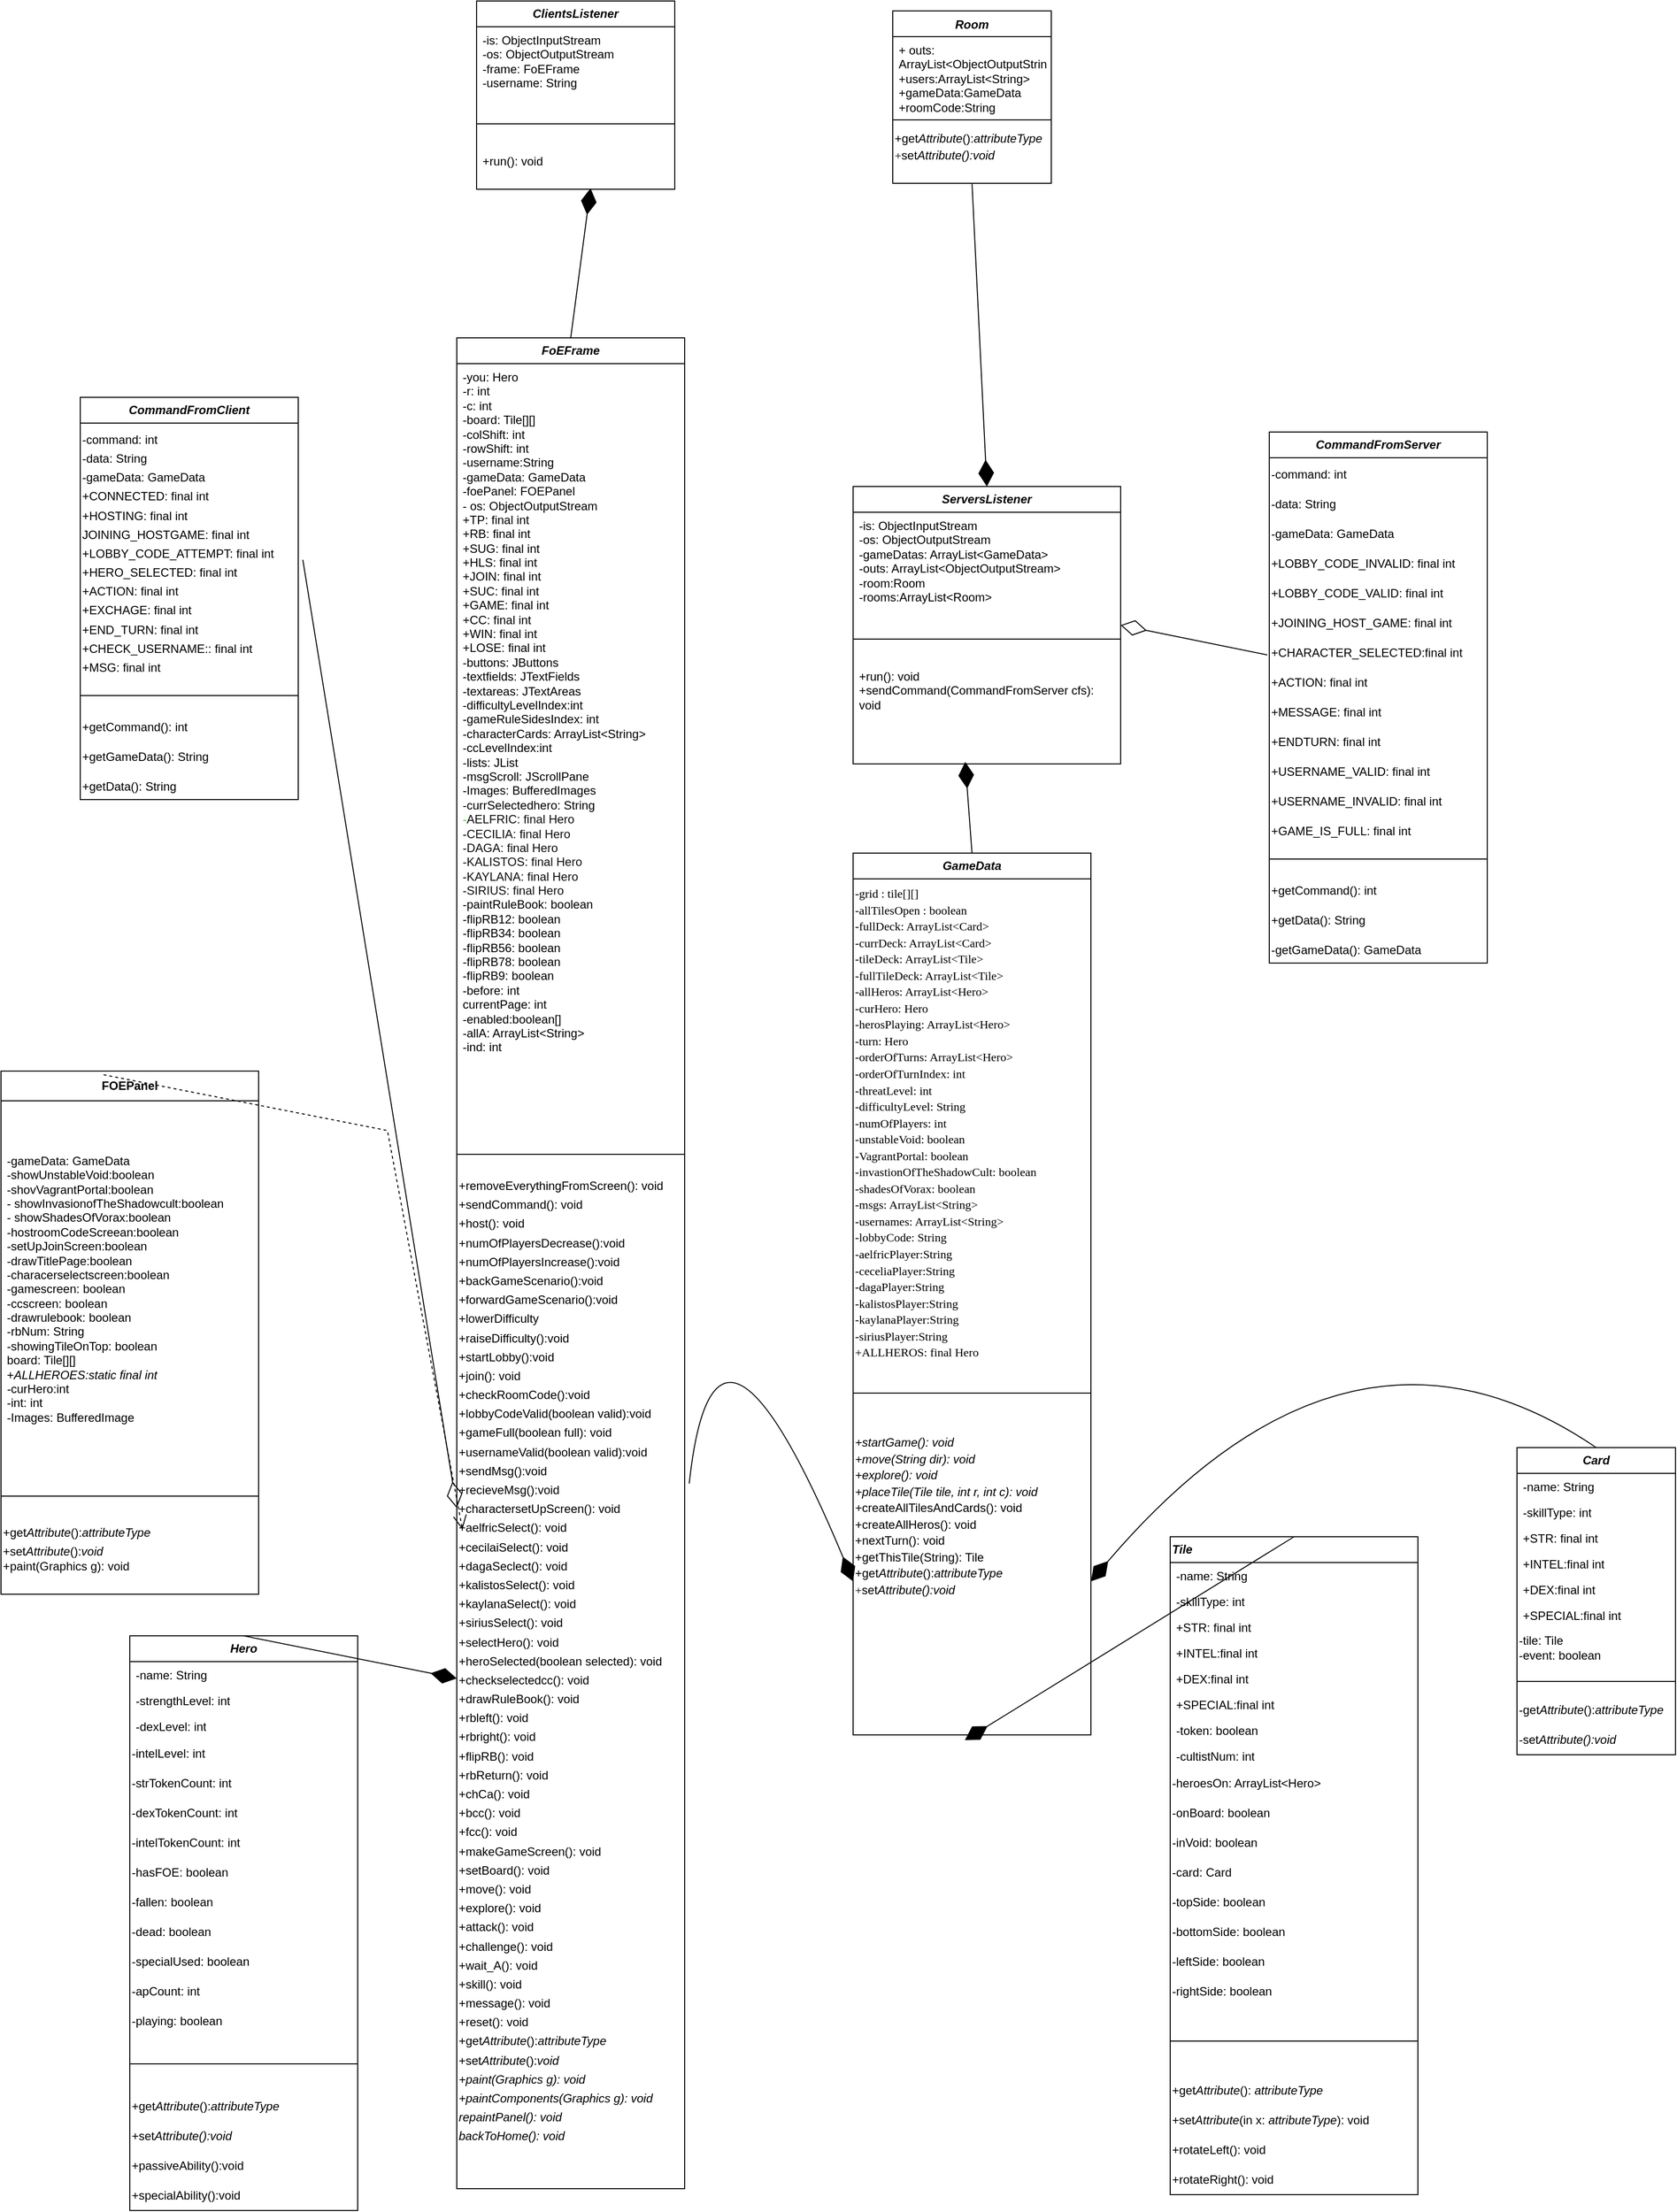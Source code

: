 <mxfile version="24.7.14">
  <diagram id="C5RBs43oDa-KdzZeNtuy" name="Page-1">
    <mxGraphModel dx="2267" dy="2649" grid="1" gridSize="10" guides="1" tooltips="1" connect="1" arrows="1" fold="1" page="1" pageScale="1" pageWidth="827" pageHeight="1169" math="0" shadow="0">
      <root>
        <mxCell id="WIyWlLk6GJQsqaUBKTNV-0" />
        <mxCell id="WIyWlLk6GJQsqaUBKTNV-1" parent="WIyWlLk6GJQsqaUBKTNV-0" />
        <mxCell id="LewyFj44objwyYbuAJXL-2" value="&lt;b&gt;&lt;i&gt;Card&lt;/i&gt;&lt;/b&gt;" style="swimlane;fontStyle=0;childLayout=stackLayout;horizontal=1;startSize=26;fillColor=none;horizontalStack=0;resizeParent=1;resizeParentMax=0;resizeLast=0;collapsible=1;marginBottom=0;whiteSpace=wrap;html=1;labelBackgroundColor=none;" parent="WIyWlLk6GJQsqaUBKTNV-1" vertex="1">
          <mxGeometry x="1170" y="710" width="160" height="310" as="geometry" />
        </mxCell>
        <mxCell id="LewyFj44objwyYbuAJXL-3" value="-name: String" style="text;strokeColor=none;fillColor=none;align=left;verticalAlign=top;spacingLeft=4;spacingRight=4;overflow=hidden;rotatable=0;points=[[0,0.5],[1,0.5]];portConstraint=eastwest;whiteSpace=wrap;html=1;labelBackgroundColor=none;" parent="LewyFj44objwyYbuAJXL-2" vertex="1">
          <mxGeometry y="26" width="160" height="26" as="geometry" />
        </mxCell>
        <mxCell id="LewyFj44objwyYbuAJXL-4" value="&lt;span style=&quot;&quot;&gt;-skillType: int&lt;/span&gt;" style="text;strokeColor=none;fillColor=none;align=left;verticalAlign=top;spacingLeft=4;spacingRight=4;overflow=hidden;rotatable=0;points=[[0,0.5],[1,0.5]];portConstraint=eastwest;whiteSpace=wrap;html=1;labelBackgroundColor=none;" parent="LewyFj44objwyYbuAJXL-2" vertex="1">
          <mxGeometry y="52" width="160" height="26" as="geometry" />
        </mxCell>
        <mxCell id="SIZ8PzxNR7vzqCWllnJi-8" value="&lt;span style=&quot;&quot;&gt;+STR: final int&lt;/span&gt;" style="text;strokeColor=none;fillColor=none;align=left;verticalAlign=top;spacingLeft=4;spacingRight=4;overflow=hidden;rotatable=0;points=[[0,0.5],[1,0.5]];portConstraint=eastwest;whiteSpace=wrap;html=1;labelBackgroundColor=none;" parent="LewyFj44objwyYbuAJXL-2" vertex="1">
          <mxGeometry y="78" width="160" height="26" as="geometry" />
        </mxCell>
        <mxCell id="SIZ8PzxNR7vzqCWllnJi-10" value="&lt;span style=&quot;&quot;&gt;+INTEL:final int&lt;/span&gt;" style="text;strokeColor=none;fillColor=none;align=left;verticalAlign=top;spacingLeft=4;spacingRight=4;overflow=hidden;rotatable=0;points=[[0,0.5],[1,0.5]];portConstraint=eastwest;whiteSpace=wrap;html=1;labelBackgroundColor=none;" parent="LewyFj44objwyYbuAJXL-2" vertex="1">
          <mxGeometry y="104" width="160" height="26" as="geometry" />
        </mxCell>
        <mxCell id="SIZ8PzxNR7vzqCWllnJi-11" value="&lt;span style=&quot;&quot;&gt;+DEX:final int&lt;/span&gt;" style="text;strokeColor=none;fillColor=none;align=left;verticalAlign=top;spacingLeft=4;spacingRight=4;overflow=hidden;rotatable=0;points=[[0,0.5],[1,0.5]];portConstraint=eastwest;whiteSpace=wrap;html=1;labelBackgroundColor=none;" parent="LewyFj44objwyYbuAJXL-2" vertex="1">
          <mxGeometry y="130" width="160" height="26" as="geometry" />
        </mxCell>
        <mxCell id="SIZ8PzxNR7vzqCWllnJi-12" value="&lt;span style=&quot;&quot;&gt;+SPECIAL:final int&lt;/span&gt;" style="text;strokeColor=none;fillColor=none;align=left;verticalAlign=top;spacingLeft=4;spacingRight=4;overflow=hidden;rotatable=0;points=[[0,0.5],[1,0.5]];portConstraint=eastwest;whiteSpace=wrap;html=1;labelBackgroundColor=none;" parent="LewyFj44objwyYbuAJXL-2" vertex="1">
          <mxGeometry y="156" width="160" height="26" as="geometry" />
        </mxCell>
        <mxCell id="LewyFj44objwyYbuAJXL-18" value="-tile: Tile&lt;div&gt;-event: boolean&lt;/div&gt;" style="text;html=1;align=left;verticalAlign=middle;resizable=0;points=[];autosize=1;strokeColor=none;fillColor=none;labelBackgroundColor=none;" parent="LewyFj44objwyYbuAJXL-2" vertex="1">
          <mxGeometry y="182" width="160" height="40" as="geometry" />
        </mxCell>
        <mxCell id="nSUiNEmO38yVUI7ibTqB-9" value="" style="line;strokeWidth=1;fillColor=none;align=left;verticalAlign=middle;spacingTop=-1;spacingLeft=3;spacingRight=3;rotatable=0;labelPosition=right;points=[];portConstraint=eastwest;strokeColor=inherit;labelBackgroundColor=none;" parent="LewyFj44objwyYbuAJXL-2" vertex="1">
          <mxGeometry y="222" width="160" height="28" as="geometry" />
        </mxCell>
        <mxCell id="nSUiNEmO38yVUI7ibTqB-10" value="-get&lt;i&gt;Attribute&lt;/i&gt;():&lt;i&gt;attributeType&lt;/i&gt;" style="text;html=1;align=left;verticalAlign=middle;resizable=0;points=[];autosize=1;strokeColor=none;fillColor=none;labelBackgroundColor=none;" parent="LewyFj44objwyYbuAJXL-2" vertex="1">
          <mxGeometry y="250" width="160" height="30" as="geometry" />
        </mxCell>
        <mxCell id="nSUiNEmO38yVUI7ibTqB-11" value="-set&lt;i&gt;Attribute():void&lt;/i&gt;" style="text;html=1;align=left;verticalAlign=middle;resizable=0;points=[];autosize=1;strokeColor=none;fillColor=none;labelBackgroundColor=none;" parent="LewyFj44objwyYbuAJXL-2" vertex="1">
          <mxGeometry y="280" width="160" height="30" as="geometry" />
        </mxCell>
        <mxCell id="LewyFj44objwyYbuAJXL-9" value="&lt;b&gt;&lt;i&gt;Tile&lt;/i&gt;&lt;/b&gt;" style="swimlane;fontStyle=0;childLayout=stackLayout;horizontal=1;startSize=26;fillColor=none;horizontalStack=0;resizeParent=1;resizeParentMax=0;resizeLast=0;collapsible=1;marginBottom=0;whiteSpace=wrap;html=1;align=left;labelBackgroundColor=none;" parent="WIyWlLk6GJQsqaUBKTNV-1" vertex="1">
          <mxGeometry x="820" y="800" width="250" height="664" as="geometry" />
        </mxCell>
        <mxCell id="LewyFj44objwyYbuAJXL-10" value="-name: String" style="text;strokeColor=none;fillColor=none;align=left;verticalAlign=top;spacingLeft=4;spacingRight=4;overflow=hidden;rotatable=0;points=[[0,0.5],[1,0.5]];portConstraint=eastwest;whiteSpace=wrap;html=1;labelBackgroundColor=none;" parent="LewyFj44objwyYbuAJXL-9" vertex="1">
          <mxGeometry y="26" width="250" height="26" as="geometry" />
        </mxCell>
        <mxCell id="LewyFj44objwyYbuAJXL-11" value="&lt;span style=&quot;&quot;&gt;-skillType: int&lt;/span&gt;" style="text;strokeColor=none;fillColor=none;align=left;verticalAlign=top;spacingLeft=4;spacingRight=4;overflow=hidden;rotatable=0;points=[[0,0.5],[1,0.5]];portConstraint=eastwest;whiteSpace=wrap;html=1;labelBackgroundColor=none;" parent="LewyFj44objwyYbuAJXL-9" vertex="1">
          <mxGeometry y="52" width="250" height="26" as="geometry" />
        </mxCell>
        <mxCell id="SIZ8PzxNR7vzqCWllnJi-5" value="&lt;span style=&quot;&quot;&gt;+STR: final int&lt;/span&gt;" style="text;strokeColor=none;fillColor=none;align=left;verticalAlign=top;spacingLeft=4;spacingRight=4;overflow=hidden;rotatable=0;points=[[0,0.5],[1,0.5]];portConstraint=eastwest;whiteSpace=wrap;html=1;labelBackgroundColor=none;" parent="LewyFj44objwyYbuAJXL-9" vertex="1">
          <mxGeometry y="78" width="250" height="26" as="geometry" />
        </mxCell>
        <mxCell id="SIZ8PzxNR7vzqCWllnJi-4" value="&lt;span style=&quot;&quot;&gt;+INTEL:final int&lt;/span&gt;" style="text;strokeColor=none;fillColor=none;align=left;verticalAlign=top;spacingLeft=4;spacingRight=4;overflow=hidden;rotatable=0;points=[[0,0.5],[1,0.5]];portConstraint=eastwest;whiteSpace=wrap;html=1;labelBackgroundColor=none;" parent="LewyFj44objwyYbuAJXL-9" vertex="1">
          <mxGeometry y="104" width="250" height="26" as="geometry" />
        </mxCell>
        <mxCell id="SIZ8PzxNR7vzqCWllnJi-3" value="&lt;span style=&quot;&quot;&gt;+DEX:final int&lt;/span&gt;" style="text;strokeColor=none;fillColor=none;align=left;verticalAlign=top;spacingLeft=4;spacingRight=4;overflow=hidden;rotatable=0;points=[[0,0.5],[1,0.5]];portConstraint=eastwest;whiteSpace=wrap;html=1;labelBackgroundColor=none;" parent="LewyFj44objwyYbuAJXL-9" vertex="1">
          <mxGeometry y="130" width="250" height="26" as="geometry" />
        </mxCell>
        <mxCell id="SIZ8PzxNR7vzqCWllnJi-7" value="&lt;span style=&quot;&quot;&gt;+SPECIAL:final int&lt;/span&gt;" style="text;strokeColor=none;fillColor=none;align=left;verticalAlign=top;spacingLeft=4;spacingRight=4;overflow=hidden;rotatable=0;points=[[0,0.5],[1,0.5]];portConstraint=eastwest;whiteSpace=wrap;html=1;labelBackgroundColor=none;" parent="LewyFj44objwyYbuAJXL-9" vertex="1">
          <mxGeometry y="156" width="250" height="26" as="geometry" />
        </mxCell>
        <mxCell id="LewyFj44objwyYbuAJXL-12" value="-token: boolean" style="text;strokeColor=none;fillColor=none;align=left;verticalAlign=top;spacingLeft=4;spacingRight=4;overflow=hidden;rotatable=0;points=[[0,0.5],[1,0.5]];portConstraint=eastwest;whiteSpace=wrap;html=1;labelBackgroundColor=none;" parent="LewyFj44objwyYbuAJXL-9" vertex="1">
          <mxGeometry y="182" width="250" height="26" as="geometry" />
        </mxCell>
        <mxCell id="LewyFj44objwyYbuAJXL-5" value="-cultistNum: int" style="text;strokeColor=none;fillColor=none;align=left;verticalAlign=top;spacingLeft=4;spacingRight=4;overflow=hidden;rotatable=0;points=[[0,0.5],[1,0.5]];portConstraint=eastwest;whiteSpace=wrap;html=1;labelBackgroundColor=none;" parent="LewyFj44objwyYbuAJXL-9" vertex="1">
          <mxGeometry y="208" width="250" height="26" as="geometry" />
        </mxCell>
        <mxCell id="LewyFj44objwyYbuAJXL-14" value="-heroesOn: ArrayList&amp;lt;Hero&amp;gt;" style="text;html=1;align=left;verticalAlign=middle;resizable=0;points=[];autosize=1;strokeColor=none;fillColor=none;labelBackgroundColor=none;" parent="LewyFj44objwyYbuAJXL-9" vertex="1">
          <mxGeometry y="234" width="250" height="30" as="geometry" />
        </mxCell>
        <mxCell id="LewyFj44objwyYbuAJXL-15" value="-onBoard: boolean" style="text;html=1;align=left;verticalAlign=middle;resizable=0;points=[];autosize=1;strokeColor=none;fillColor=none;labelBackgroundColor=none;" parent="LewyFj44objwyYbuAJXL-9" vertex="1">
          <mxGeometry y="264" width="250" height="30" as="geometry" />
        </mxCell>
        <mxCell id="LewyFj44objwyYbuAJXL-16" value="-inVoid: boolean" style="text;html=1;align=left;verticalAlign=middle;resizable=0;points=[];autosize=1;strokeColor=none;fillColor=none;labelBackgroundColor=none;" parent="LewyFj44objwyYbuAJXL-9" vertex="1">
          <mxGeometry y="294" width="250" height="30" as="geometry" />
        </mxCell>
        <mxCell id="LewyFj44objwyYbuAJXL-17" value="-card: Card" style="text;html=1;align=left;verticalAlign=middle;resizable=0;points=[];autosize=1;strokeColor=none;fillColor=none;labelBackgroundColor=none;" parent="LewyFj44objwyYbuAJXL-9" vertex="1">
          <mxGeometry y="324" width="250" height="30" as="geometry" />
        </mxCell>
        <mxCell id="LewyFj44objwyYbuAJXL-23" value="-topSide: boolean" style="text;html=1;align=left;verticalAlign=middle;resizable=0;points=[];autosize=1;strokeColor=none;fillColor=none;labelBackgroundColor=none;" parent="LewyFj44objwyYbuAJXL-9" vertex="1">
          <mxGeometry y="354" width="250" height="30" as="geometry" />
        </mxCell>
        <mxCell id="LewyFj44objwyYbuAJXL-24" value="-bottomSide: boolean" style="text;html=1;align=left;verticalAlign=middle;resizable=0;points=[];autosize=1;strokeColor=none;fillColor=none;labelBackgroundColor=none;" parent="LewyFj44objwyYbuAJXL-9" vertex="1">
          <mxGeometry y="384" width="250" height="30" as="geometry" />
        </mxCell>
        <mxCell id="LewyFj44objwyYbuAJXL-25" value="-leftSide: boolean" style="text;html=1;align=left;verticalAlign=middle;resizable=0;points=[];autosize=1;strokeColor=none;fillColor=none;labelBackgroundColor=none;" parent="LewyFj44objwyYbuAJXL-9" vertex="1">
          <mxGeometry y="414" width="250" height="30" as="geometry" />
        </mxCell>
        <mxCell id="LewyFj44objwyYbuAJXL-26" value="-rightSide: boolean" style="text;html=1;align=left;verticalAlign=middle;resizable=0;points=[];autosize=1;strokeColor=none;fillColor=none;labelBackgroundColor=none;" parent="LewyFj44objwyYbuAJXL-9" vertex="1">
          <mxGeometry y="444" width="250" height="30" as="geometry" />
        </mxCell>
        <mxCell id="LewyFj44objwyYbuAJXL-13" value="" style="line;strokeWidth=1;fillColor=none;align=left;verticalAlign=middle;spacingTop=-1;spacingLeft=3;spacingRight=3;rotatable=0;labelPosition=right;points=[];portConstraint=eastwest;strokeColor=inherit;labelBackgroundColor=none;" parent="LewyFj44objwyYbuAJXL-9" vertex="1">
          <mxGeometry y="474" width="250" height="70" as="geometry" />
        </mxCell>
        <mxCell id="LewyFj44objwyYbuAJXL-21" value="+get&lt;i&gt;Attribute&lt;/i&gt;():&amp;nbsp;&lt;i&gt;attributeType&amp;nbsp;&lt;/i&gt;" style="text;html=1;align=left;verticalAlign=middle;resizable=0;points=[];autosize=1;strokeColor=none;fillColor=none;labelBackgroundColor=none;" parent="LewyFj44objwyYbuAJXL-9" vertex="1">
          <mxGeometry y="544" width="250" height="30" as="geometry" />
        </mxCell>
        <mxCell id="LewyFj44objwyYbuAJXL-22" value="+set&lt;i&gt;Attribute&lt;/i&gt;(in x:&amp;nbsp;&lt;i&gt;attributeType&lt;/i&gt;): void" style="text;html=1;align=left;verticalAlign=middle;resizable=0;points=[];autosize=1;strokeColor=none;fillColor=none;labelBackgroundColor=none;" parent="LewyFj44objwyYbuAJXL-9" vertex="1">
          <mxGeometry y="574" width="250" height="30" as="geometry" />
        </mxCell>
        <mxCell id="LewyFj44objwyYbuAJXL-27" value="+rotateLeft(): void" style="text;html=1;align=left;verticalAlign=middle;resizable=0;points=[];autosize=1;strokeColor=none;fillColor=none;labelBackgroundColor=none;" parent="LewyFj44objwyYbuAJXL-9" vertex="1">
          <mxGeometry y="604" width="250" height="30" as="geometry" />
        </mxCell>
        <mxCell id="SIZ8PzxNR7vzqCWllnJi-2" value="&lt;span style=&quot;&quot;&gt;+rotateRight(): void&lt;/span&gt;" style="text;html=1;align=left;verticalAlign=middle;resizable=0;points=[];autosize=1;strokeColor=none;fillColor=none;labelBackgroundColor=none;" parent="LewyFj44objwyYbuAJXL-9" vertex="1">
          <mxGeometry y="634" width="250" height="30" as="geometry" />
        </mxCell>
        <mxCell id="LewyFj44objwyYbuAJXL-28" value="&lt;b&gt;&lt;i&gt;Hero&lt;/i&gt;&lt;/b&gt;" style="swimlane;fontStyle=0;childLayout=stackLayout;horizontal=1;startSize=26;fillColor=none;horizontalStack=0;resizeParent=1;resizeParentMax=0;resizeLast=0;collapsible=1;marginBottom=0;whiteSpace=wrap;html=1;labelBackgroundColor=none;" parent="WIyWlLk6GJQsqaUBKTNV-1" vertex="1">
          <mxGeometry x="-230" y="900" width="230" height="580" as="geometry" />
        </mxCell>
        <mxCell id="LewyFj44objwyYbuAJXL-29" value="-name: String" style="text;strokeColor=none;fillColor=none;align=left;verticalAlign=top;spacingLeft=4;spacingRight=4;overflow=hidden;rotatable=0;points=[[0,0.5],[1,0.5]];portConstraint=eastwest;whiteSpace=wrap;html=1;labelBackgroundColor=none;" parent="LewyFj44objwyYbuAJXL-28" vertex="1">
          <mxGeometry y="26" width="230" height="26" as="geometry" />
        </mxCell>
        <mxCell id="LewyFj44objwyYbuAJXL-30" value="-strengthLevel: int" style="text;strokeColor=none;fillColor=none;align=left;verticalAlign=top;spacingLeft=4;spacingRight=4;overflow=hidden;rotatable=0;points=[[0,0.5],[1,0.5]];portConstraint=eastwest;whiteSpace=wrap;html=1;labelBackgroundColor=none;" parent="LewyFj44objwyYbuAJXL-28" vertex="1">
          <mxGeometry y="52" width="230" height="26" as="geometry" />
        </mxCell>
        <mxCell id="LewyFj44objwyYbuAJXL-31" value="-dexLevel: int" style="text;strokeColor=none;fillColor=none;align=left;verticalAlign=top;spacingLeft=4;spacingRight=4;overflow=hidden;rotatable=0;points=[[0,0.5],[1,0.5]];portConstraint=eastwest;whiteSpace=wrap;html=1;labelBackgroundColor=none;" parent="LewyFj44objwyYbuAJXL-28" vertex="1">
          <mxGeometry y="78" width="230" height="26" as="geometry" />
        </mxCell>
        <mxCell id="LewyFj44objwyYbuAJXL-32" value="-intelLevel: int" style="text;html=1;align=left;verticalAlign=middle;resizable=0;points=[];autosize=1;strokeColor=none;fillColor=none;labelBackgroundColor=none;" parent="LewyFj44objwyYbuAJXL-28" vertex="1">
          <mxGeometry y="104" width="230" height="30" as="geometry" />
        </mxCell>
        <mxCell id="LewyFj44objwyYbuAJXL-33" value="-strTokenCount: int" style="text;html=1;align=left;verticalAlign=middle;resizable=0;points=[];autosize=1;strokeColor=none;fillColor=none;labelBackgroundColor=none;" parent="LewyFj44objwyYbuAJXL-28" vertex="1">
          <mxGeometry y="134" width="230" height="30" as="geometry" />
        </mxCell>
        <mxCell id="LewyFj44objwyYbuAJXL-34" value="-dexTokenCount: int" style="text;html=1;align=left;verticalAlign=middle;resizable=0;points=[];autosize=1;strokeColor=none;fillColor=none;labelBackgroundColor=none;" parent="LewyFj44objwyYbuAJXL-28" vertex="1">
          <mxGeometry y="164" width="230" height="30" as="geometry" />
        </mxCell>
        <mxCell id="LewyFj44objwyYbuAJXL-35" value="-intelTokenCount: int" style="text;html=1;align=left;verticalAlign=middle;resizable=0;points=[];autosize=1;strokeColor=none;fillColor=none;labelBackgroundColor=none;" parent="LewyFj44objwyYbuAJXL-28" vertex="1">
          <mxGeometry y="194" width="230" height="30" as="geometry" />
        </mxCell>
        <mxCell id="LewyFj44objwyYbuAJXL-36" value="-hasFOE: boolean" style="text;html=1;align=left;verticalAlign=middle;resizable=0;points=[];autosize=1;strokeColor=none;fillColor=none;labelBackgroundColor=none;" parent="LewyFj44objwyYbuAJXL-28" vertex="1">
          <mxGeometry y="224" width="230" height="30" as="geometry" />
        </mxCell>
        <mxCell id="LewyFj44objwyYbuAJXL-37" value="-fallen: boolean" style="text;html=1;align=left;verticalAlign=middle;resizable=0;points=[];autosize=1;strokeColor=none;fillColor=none;labelBackgroundColor=none;" parent="LewyFj44objwyYbuAJXL-28" vertex="1">
          <mxGeometry y="254" width="230" height="30" as="geometry" />
        </mxCell>
        <mxCell id="LewyFj44objwyYbuAJXL-38" value="-dead: boolean" style="text;html=1;align=left;verticalAlign=middle;resizable=0;points=[];autosize=1;strokeColor=none;fillColor=none;labelBackgroundColor=none;" parent="LewyFj44objwyYbuAJXL-28" vertex="1">
          <mxGeometry y="284" width="230" height="30" as="geometry" />
        </mxCell>
        <mxCell id="LewyFj44objwyYbuAJXL-39" value="-specialUsed: boolean" style="text;html=1;align=left;verticalAlign=middle;resizable=0;points=[];autosize=1;strokeColor=none;fillColor=none;labelBackgroundColor=none;" parent="LewyFj44objwyYbuAJXL-28" vertex="1">
          <mxGeometry y="314" width="230" height="30" as="geometry" />
        </mxCell>
        <mxCell id="LewyFj44objwyYbuAJXL-40" value="-apCount: int" style="text;html=1;align=left;verticalAlign=middle;resizable=0;points=[];autosize=1;strokeColor=none;fillColor=none;labelBackgroundColor=none;" parent="LewyFj44objwyYbuAJXL-28" vertex="1">
          <mxGeometry y="344" width="230" height="30" as="geometry" />
        </mxCell>
        <mxCell id="SIZ8PzxNR7vzqCWllnJi-6" value="&lt;span style=&quot;&quot;&gt;-playing: boolean&lt;/span&gt;" style="text;html=1;align=left;verticalAlign=middle;resizable=0;points=[];autosize=1;strokeColor=none;fillColor=none;labelBackgroundColor=none;" parent="LewyFj44objwyYbuAJXL-28" vertex="1">
          <mxGeometry y="374" width="230" height="30" as="geometry" />
        </mxCell>
        <mxCell id="LewyFj44objwyYbuAJXL-42" value="" style="line;strokeWidth=1;fillColor=none;align=left;verticalAlign=middle;spacingTop=-1;spacingLeft=3;spacingRight=3;rotatable=0;labelPosition=right;points=[];portConstraint=eastwest;strokeColor=inherit;labelBackgroundColor=none;" parent="LewyFj44objwyYbuAJXL-28" vertex="1">
          <mxGeometry y="404" width="230" height="56" as="geometry" />
        </mxCell>
        <mxCell id="LewyFj44objwyYbuAJXL-41" value="+get&lt;i&gt;Attribute&lt;/i&gt;():&lt;i&gt;attributeType&lt;/i&gt;" style="text;html=1;align=left;verticalAlign=middle;resizable=0;points=[];autosize=1;strokeColor=none;fillColor=none;labelBackgroundColor=none;" parent="LewyFj44objwyYbuAJXL-28" vertex="1">
          <mxGeometry y="460" width="230" height="30" as="geometry" />
        </mxCell>
        <mxCell id="LewyFj44objwyYbuAJXL-43" value="+set&lt;i&gt;Attribute():void&lt;/i&gt;" style="text;html=1;align=left;verticalAlign=middle;resizable=0;points=[];autosize=1;strokeColor=none;fillColor=none;labelBackgroundColor=none;" parent="LewyFj44objwyYbuAJXL-28" vertex="1">
          <mxGeometry y="490" width="230" height="30" as="geometry" />
        </mxCell>
        <mxCell id="LewyFj44objwyYbuAJXL-44" value="&lt;span style=&quot;&quot;&gt;+passiveAbility():void&lt;/span&gt;" style="text;html=1;align=left;verticalAlign=middle;resizable=0;points=[];autosize=1;strokeColor=none;fillColor=none;labelBackgroundColor=none;" parent="LewyFj44objwyYbuAJXL-28" vertex="1">
          <mxGeometry y="520" width="230" height="30" as="geometry" />
        </mxCell>
        <mxCell id="LewyFj44objwyYbuAJXL-45" value="&lt;span style=&quot;&quot;&gt;+specialAbility():void&lt;/span&gt;" style="text;html=1;align=left;verticalAlign=middle;resizable=0;points=[];autosize=1;strokeColor=none;fillColor=none;labelBackgroundColor=none;" parent="LewyFj44objwyYbuAJXL-28" vertex="1">
          <mxGeometry y="550" width="230" height="30" as="geometry" />
        </mxCell>
        <mxCell id="sVi6uoTA7IIpVftc5rZL-0" value="&lt;b&gt;&lt;i&gt;CommandFromClient&lt;/i&gt;&lt;/b&gt;" style="swimlane;fontStyle=0;childLayout=stackLayout;horizontal=1;startSize=26;fillColor=none;horizontalStack=0;resizeParent=1;resizeParentMax=0;resizeLast=0;collapsible=1;marginBottom=0;whiteSpace=wrap;html=1;labelBackgroundColor=none;" parent="WIyWlLk6GJQsqaUBKTNV-1" vertex="1">
          <mxGeometry x="-280" y="-350" width="220" height="406" as="geometry" />
        </mxCell>
        <mxCell id="6YfGf4pysThHh3cU27rn-7" value="&lt;span style=&quot;font-size: 12px;&quot;&gt;-command: int&lt;/span&gt;&lt;div&gt;&lt;span style=&quot;font-size: 12px;&quot;&gt;-data: String&lt;/span&gt;&lt;/div&gt;&lt;div&gt;&lt;span style=&quot;font-size: 12px;&quot;&gt;-gameData: GameData&lt;/span&gt;&lt;/div&gt;&lt;div&gt;&lt;span style=&quot;font-size: 12px;&quot;&gt;+CONNECTED: final int&lt;/span&gt;&lt;/div&gt;&lt;div&gt;&lt;span style=&quot;font-size: 12px;&quot;&gt;+HOSTING&lt;/span&gt;&lt;span style=&quot;font-size: 12px;&quot;&gt;: final int&lt;/span&gt;&lt;/div&gt;&lt;div&gt;&lt;span style=&quot;&quot;&gt;&lt;span style=&quot;font-size: 12px;&quot;&gt;JOINING_HOSTGAME&lt;/span&gt;&lt;span style=&quot;font-size: 12px;&quot;&gt;: final int&lt;/span&gt;&lt;/span&gt;&lt;/div&gt;&lt;div&gt;&lt;span style=&quot;&quot;&gt;&lt;span style=&quot;font-size: 12px;&quot;&gt;+LOBBY_CODE_ATTEMPT&lt;/span&gt;&lt;span style=&quot;font-size: 12px;&quot;&gt;: final int&lt;/span&gt;&lt;/span&gt;&lt;/div&gt;&lt;div&gt;&lt;span style=&quot;&quot;&gt;&lt;span style=&quot;font-size: 12px;&quot;&gt;+HERO_SELECTED&lt;/span&gt;&lt;span style=&quot;font-size: 12px;&quot;&gt;: final int&lt;/span&gt;&lt;/span&gt;&lt;/div&gt;&lt;div&gt;&lt;span style=&quot;font-size: 12px;&quot;&gt;+ACTION&lt;/span&gt;&lt;span style=&quot;font-size: 12px;&quot;&gt;: final int&lt;/span&gt;&lt;/div&gt;&lt;div&gt;&lt;span style=&quot;font-size: 12px;&quot;&gt;+EXCHAGE&lt;/span&gt;&lt;span style=&quot;font-size: 12px;&quot;&gt;: final int&lt;/span&gt;&lt;/div&gt;&lt;div&gt;&lt;span style=&quot;font-size: 12px;&quot;&gt;+END_TURN&lt;/span&gt;&lt;span style=&quot;font-size: 12px;&quot;&gt;: final int&lt;/span&gt;&lt;/div&gt;&lt;div&gt;&lt;span style=&quot;&quot;&gt;&lt;span style=&quot;font-size: 12px;&quot;&gt;+CHECK_USERNAME:&lt;/span&gt;&lt;span style=&quot;font-size: 12px;&quot;&gt;: final int&lt;/span&gt;&lt;/span&gt;&lt;/div&gt;&lt;div&gt;&lt;span style=&quot;&quot;&gt;&lt;span style=&quot;font-size: 12px;&quot;&gt;+MSG&lt;/span&gt;&lt;span style=&quot;font-size: 12px;&quot;&gt;: final int&lt;/span&gt;&lt;/span&gt;&lt;/div&gt;" style="text;html=1;align=left;verticalAlign=middle;resizable=0;points=[];autosize=1;strokeColor=none;fillColor=none;fontSize=16;labelBackgroundColor=none;" parent="sVi6uoTA7IIpVftc5rZL-0" vertex="1">
          <mxGeometry y="26" width="220" height="260" as="geometry" />
        </mxCell>
        <mxCell id="sVi6uoTA7IIpVftc5rZL-31" value="" style="line;strokeWidth=1;fillColor=none;align=left;verticalAlign=middle;spacingTop=-1;spacingLeft=3;spacingRight=3;rotatable=0;labelPosition=right;points=[];portConstraint=eastwest;strokeColor=inherit;labelBackgroundColor=none;" parent="sVi6uoTA7IIpVftc5rZL-0" vertex="1">
          <mxGeometry y="286" width="220" height="30" as="geometry" />
        </mxCell>
        <mxCell id="sVi6uoTA7IIpVftc5rZL-35" value="&lt;span style=&quot;font-size: 12px;&quot;&gt;+getCommand(): int&lt;/span&gt;" style="text;html=1;align=left;verticalAlign=middle;resizable=0;points=[];autosize=1;strokeColor=none;fillColor=none;fontSize=16;labelBackgroundColor=none;" parent="sVi6uoTA7IIpVftc5rZL-0" vertex="1">
          <mxGeometry y="316" width="220" height="30" as="geometry" />
        </mxCell>
        <mxCell id="qCp6JRDuY49RDHYZk8hl-1" value="&lt;span style=&quot;font-size: 12px;&quot;&gt;+getGameData(): String&lt;/span&gt;" style="text;html=1;align=left;verticalAlign=middle;resizable=0;points=[];autosize=1;strokeColor=none;fillColor=none;fontSize=16;labelBackgroundColor=none;" parent="sVi6uoTA7IIpVftc5rZL-0" vertex="1">
          <mxGeometry y="346" width="220" height="30" as="geometry" />
        </mxCell>
        <mxCell id="sVi6uoTA7IIpVftc5rZL-36" value="&lt;span style=&quot;font-size: 12px;&quot;&gt;+getData(): String&lt;/span&gt;" style="text;html=1;align=left;verticalAlign=middle;resizable=0;points=[];autosize=1;strokeColor=none;fillColor=none;fontSize=16;labelBackgroundColor=none;" parent="sVi6uoTA7IIpVftc5rZL-0" vertex="1">
          <mxGeometry y="376" width="220" height="30" as="geometry" />
        </mxCell>
        <mxCell id="sVi6uoTA7IIpVftc5rZL-37" value="&lt;b&gt;&lt;i&gt;CommandFromServer&lt;/i&gt;&lt;/b&gt;" style="swimlane;fontStyle=0;childLayout=stackLayout;horizontal=1;startSize=26;fillColor=none;horizontalStack=0;resizeParent=1;resizeParentMax=0;resizeLast=0;collapsible=1;marginBottom=0;whiteSpace=wrap;html=1;labelBackgroundColor=none;" parent="WIyWlLk6GJQsqaUBKTNV-1" vertex="1">
          <mxGeometry x="920" y="-315" width="220" height="536" as="geometry" />
        </mxCell>
        <mxCell id="sVi6uoTA7IIpVftc5rZL-38" value="&lt;font style=&quot;font-size: 12px;&quot;&gt;-command: int&lt;/font&gt;" style="text;html=1;align=left;verticalAlign=middle;resizable=0;points=[];autosize=1;strokeColor=none;fillColor=none;fontSize=16;labelBackgroundColor=none;" parent="sVi6uoTA7IIpVftc5rZL-37" vertex="1">
          <mxGeometry y="26" width="220" height="30" as="geometry" />
        </mxCell>
        <mxCell id="sVi6uoTA7IIpVftc5rZL-39" value="&lt;font style=&quot;font-size: 12px;&quot;&gt;-data: String&lt;/font&gt;" style="text;html=1;align=left;verticalAlign=middle;resizable=0;points=[];autosize=1;strokeColor=none;fillColor=none;fontSize=16;labelBackgroundColor=none;" parent="sVi6uoTA7IIpVftc5rZL-37" vertex="1">
          <mxGeometry y="56" width="220" height="30" as="geometry" />
        </mxCell>
        <mxCell id="SIZ8PzxNR7vzqCWllnJi-0" value="&lt;span style=&quot;font-size: 12px;&quot;&gt;-gameData: GameData&lt;/span&gt;" style="text;html=1;align=left;verticalAlign=middle;resizable=0;points=[];autosize=1;strokeColor=none;fillColor=none;fontSize=16;labelBackgroundColor=none;" parent="sVi6uoTA7IIpVftc5rZL-37" vertex="1">
          <mxGeometry y="86" width="220" height="30" as="geometry" />
        </mxCell>
        <mxCell id="qCp6JRDuY49RDHYZk8hl-2" value="&lt;span style=&quot;font-size: 12px;&quot;&gt;+LOBBY_CODE_INVALID: final int&lt;/span&gt;" style="text;html=1;align=left;verticalAlign=middle;resizable=0;points=[];autosize=1;strokeColor=none;fillColor=none;fontSize=16;labelBackgroundColor=none;" parent="sVi6uoTA7IIpVftc5rZL-37" vertex="1">
          <mxGeometry y="116" width="220" height="30" as="geometry" />
        </mxCell>
        <mxCell id="sVi6uoTA7IIpVftc5rZL-40" value="&lt;span style=&quot;font-size: 12px;&quot;&gt;+LOBBY_CODE_VALID: final int&lt;/span&gt;" style="text;html=1;align=left;verticalAlign=middle;resizable=0;points=[];autosize=1;strokeColor=none;fillColor=none;fontSize=16;labelBackgroundColor=none;" parent="sVi6uoTA7IIpVftc5rZL-37" vertex="1">
          <mxGeometry y="146" width="220" height="30" as="geometry" />
        </mxCell>
        <mxCell id="sVi6uoTA7IIpVftc5rZL-42" value="&lt;span style=&quot;font-size: 12px;&quot;&gt;+JOINING_HOST_GAME: final int&lt;/span&gt;" style="text;html=1;align=left;verticalAlign=middle;resizable=0;points=[];autosize=1;strokeColor=none;fillColor=none;fontSize=16;labelBackgroundColor=none;" parent="sVi6uoTA7IIpVftc5rZL-37" vertex="1">
          <mxGeometry y="176" width="220" height="30" as="geometry" />
        </mxCell>
        <mxCell id="sVi6uoTA7IIpVftc5rZL-44" value="&lt;font style=&quot;font-size: 12px;&quot;&gt;+CHARACTER_SELECTED:final int&lt;/font&gt;" style="text;html=1;align=left;verticalAlign=middle;resizable=0;points=[];autosize=1;strokeColor=none;fillColor=none;fontSize=16;labelBackgroundColor=none;" parent="sVi6uoTA7IIpVftc5rZL-37" vertex="1">
          <mxGeometry y="206" width="220" height="30" as="geometry" />
        </mxCell>
        <mxCell id="qCp6JRDuY49RDHYZk8hl-3" value="&lt;font style=&quot;font-size: 12px;&quot;&gt;+ACTION: final int&lt;/font&gt;" style="text;html=1;align=left;verticalAlign=middle;resizable=0;points=[];autosize=1;strokeColor=none;fillColor=none;fontSize=16;labelBackgroundColor=none;" parent="sVi6uoTA7IIpVftc5rZL-37" vertex="1">
          <mxGeometry y="236" width="220" height="30" as="geometry" />
        </mxCell>
        <mxCell id="nSUiNEmO38yVUI7ibTqB-21" value="&lt;span style=&quot;font-size: 12px;&quot;&gt;+MESSAGE: final int&lt;/span&gt;" style="text;html=1;align=left;verticalAlign=middle;resizable=0;points=[];autosize=1;strokeColor=none;fillColor=none;fontSize=16;labelBackgroundColor=none;" parent="sVi6uoTA7IIpVftc5rZL-37" vertex="1">
          <mxGeometry y="266" width="220" height="30" as="geometry" />
        </mxCell>
        <mxCell id="sVi6uoTA7IIpVftc5rZL-52" value="&lt;span style=&quot;font-size: 12px;&quot;&gt;+ENDTURN: final int&lt;/span&gt;" style="text;html=1;align=left;verticalAlign=middle;resizable=0;points=[];autosize=1;strokeColor=none;fillColor=none;fontSize=16;labelBackgroundColor=none;" parent="sVi6uoTA7IIpVftc5rZL-37" vertex="1">
          <mxGeometry y="296" width="220" height="30" as="geometry" />
        </mxCell>
        <mxCell id="qCp6JRDuY49RDHYZk8hl-4" value="&lt;span style=&quot;font-size: 12px;&quot;&gt;+USERNAME_VALID: final int&lt;/span&gt;" style="text;html=1;align=left;verticalAlign=middle;resizable=0;points=[];autosize=1;strokeColor=none;fillColor=none;fontSize=16;labelBackgroundColor=none;" parent="sVi6uoTA7IIpVftc5rZL-37" vertex="1">
          <mxGeometry y="326" width="220" height="30" as="geometry" />
        </mxCell>
        <mxCell id="qCp6JRDuY49RDHYZk8hl-5" value="&lt;span style=&quot;font-size: 12px;&quot;&gt;+USERNAME_&lt;/span&gt;&lt;span style=&quot;color: rgba(0, 0, 0, 0); font-family: monospace; font-size: 0px;&quot;&gt;%3CmxGraphModel%3E%3Croot%3E%3CmxCell%20id%3D%220%22%2F%3E%3CmxCell%20id%3D%221%22%20parent%3D%220%22%2F%3E%3CmxCell%20id%3D%222%22%20value%3D%22%26lt%3Bspan%20style%3D%26quot%3Bfont-size%3A%2012px%3B%26quot%3B%26gt%3B%2BUSERNAME_VALID%3A%20final%20int%26lt%3B%2Fspan%26gt%3B%22%20style%3D%22text%3Bhtml%3D1%3Balign%3Dleft%3BverticalAlign%3Dmiddle%3Bresizable%3D0%3Bpoints%3D%5B%5D%3Bautosize%3D1%3BstrokeColor%3Dnone%3BfillColor%3Dnone%3BfontSize%3D16%3BlabelBackgroundColor%3Dnone%3B%22%20vertex%3D%221%22%20parent%3D%221%22%3E%3CmxGeometry%20x%3D%22920%22%20y%3D%2211%22%20width%3D%22220%22%20height%3D%2230%22%20as%3D%22geometry%22%2F%3E%3C%2FmxCell%3E%3C%2Froot%3E%3C%2FmxGraphModel%3E&lt;/span&gt;&lt;span style=&quot;color: rgba(0, 0, 0, 0); font-family: monospace; font-size: 0px;&quot;&gt;%3CmxGraphModel%3E%3Croot%3E%3CmxCell%20id%3D%220%22%2F%3E%3CmxCell%20id%3D%221%22%20parent%3D%220%22%2F%3E%3CmxCell%20id%3D%222%22%20value%3D%22%26lt%3Bspan%20style%3D%26quot%3Bfont-size%3A%2012px%3B%26quot%3B%26gt%3B%2BUSERNAME_VALID%3A%20final%20int%26lt%3B%2Fspan%26gt%3B%22%20style%3D%22text%3Bhtml%3D1%3Balign%3Dleft%3BverticalAlign%3Dmiddle%3Bresizable%3D0%3Bpoints%3D%5B%5D%3Bautosize%3D1%3BstrokeColor%3Dnone%3BfillColor%3Dnone%3BfontSize%3D16%3BlabelBackgroundColor%3Dnone%3B%22%20vertex%3D%221%22%20parent%3D%221%22%3E%3CmxGeometry%20x%3D%22920%22%20y%3D%2211%22%20width%3D%22220%22%20height%3D%2230%22%20as%3D%22geometry%22%2F%3E%3C%2FmxCell%3E%3C%2Froot%3E%3C%2FmxGraphModel%3E&lt;/span&gt;&lt;span style=&quot;font-size: 12px;&quot;&gt;INVALID: final int&lt;/span&gt;" style="text;html=1;align=left;verticalAlign=middle;resizable=0;points=[];autosize=1;strokeColor=none;fillColor=none;fontSize=16;labelBackgroundColor=none;" parent="sVi6uoTA7IIpVftc5rZL-37" vertex="1">
          <mxGeometry y="356" width="220" height="30" as="geometry" />
        </mxCell>
        <mxCell id="qCp6JRDuY49RDHYZk8hl-6" value="&lt;span style=&quot;font-size: 12px;&quot;&gt;+GAME_IS_FULL: final int&lt;/span&gt;" style="text;html=1;align=left;verticalAlign=middle;resizable=0;points=[];autosize=1;strokeColor=none;fillColor=none;fontSize=16;labelBackgroundColor=none;" parent="sVi6uoTA7IIpVftc5rZL-37" vertex="1">
          <mxGeometry y="386" width="220" height="30" as="geometry" />
        </mxCell>
        <mxCell id="sVi6uoTA7IIpVftc5rZL-53" value="" style="line;strokeWidth=1;fillColor=none;align=left;verticalAlign=middle;spacingTop=-1;spacingLeft=3;spacingRight=3;rotatable=0;labelPosition=right;points=[];portConstraint=eastwest;strokeColor=inherit;labelBackgroundColor=none;" parent="sVi6uoTA7IIpVftc5rZL-37" vertex="1">
          <mxGeometry y="416" width="220" height="30" as="geometry" />
        </mxCell>
        <mxCell id="sVi6uoTA7IIpVftc5rZL-54" value="&lt;span style=&quot;font-size: 12px;&quot;&gt;+getCommand(): int&lt;/span&gt;" style="text;html=1;align=left;verticalAlign=middle;resizable=0;points=[];autosize=1;strokeColor=none;fillColor=none;fontSize=16;labelBackgroundColor=none;" parent="sVi6uoTA7IIpVftc5rZL-37" vertex="1">
          <mxGeometry y="446" width="220" height="30" as="geometry" />
        </mxCell>
        <mxCell id="sVi6uoTA7IIpVftc5rZL-55" value="&lt;span style=&quot;font-size: 12px;&quot;&gt;+getData(): String&lt;/span&gt;" style="text;html=1;align=left;verticalAlign=middle;resizable=0;points=[];autosize=1;strokeColor=none;fillColor=none;fontSize=16;labelBackgroundColor=none;" parent="sVi6uoTA7IIpVftc5rZL-37" vertex="1">
          <mxGeometry y="476" width="220" height="30" as="geometry" />
        </mxCell>
        <mxCell id="SIZ8PzxNR7vzqCWllnJi-1" value="&lt;span style=&quot;font-size: 12px;&quot;&gt;-getGameData(): GameData&lt;/span&gt;" style="text;html=1;align=left;verticalAlign=middle;resizable=0;points=[];autosize=1;strokeColor=none;fillColor=none;fontSize=16;labelBackgroundColor=none;" parent="sVi6uoTA7IIpVftc5rZL-37" vertex="1">
          <mxGeometry y="506" width="220" height="30" as="geometry" />
        </mxCell>
        <mxCell id="nSUiNEmO38yVUI7ibTqB-0" value="&lt;b&gt;&lt;i&gt;GameData&lt;/i&gt;&lt;/b&gt;" style="swimlane;fontStyle=0;childLayout=stackLayout;horizontal=1;startSize=26;fillColor=none;horizontalStack=0;resizeParent=1;resizeParentMax=0;resizeLast=0;collapsible=1;marginBottom=0;whiteSpace=wrap;html=1;labelBackgroundColor=none;" parent="WIyWlLk6GJQsqaUBKTNV-1" vertex="1">
          <mxGeometry x="500" y="110" width="240" height="890" as="geometry" />
        </mxCell>
        <mxCell id="nSUiNEmO38yVUI7ibTqB-4" value="&lt;b id=&quot;docs-internal-guid-f5577cd1-7fff-94ee-a281-99db86faafc8&quot; style=&quot;font-weight:normal;&quot;&gt;&lt;font style=&quot;font-size: 12px;&quot;&gt;&lt;p style=&quot;line-height:1.38;margin-right: -18pt;margin-top:0pt;margin-bottom:0pt;&quot; dir=&quot;ltr&quot;&gt;&lt;span style=&quot;font-family: &amp;quot;Times New Roman&amp;quot;, serif; white-space-collapse: preserve;&quot;&gt;-grid : tile[][]&lt;/span&gt;&lt;br&gt;&lt;/p&gt;&lt;p style=&quot;line-height:1.38;margin-right: -18pt;margin-top:0pt;margin-bottom:0pt;&quot; dir=&quot;ltr&quot;&gt;&lt;span style=&quot;font-family: &amp;quot;Times New Roman&amp;quot;, serif; color: rgb(0, 0, 0); font-weight: 400; font-style: normal; font-variant: normal; text-decoration: none; vertical-align: baseline; white-space: pre-wrap;&quot;&gt;-allTilesOpen : boolean&lt;/span&gt;&lt;/p&gt;&lt;p style=&quot;line-height:1.38;margin-right: -18pt;margin-top:0pt;margin-bottom:0pt;&quot; dir=&quot;ltr&quot;&gt;&lt;span style=&quot;font-family: &amp;quot;Times New Roman&amp;quot;, serif; color: rgb(0, 0, 0); font-weight: 400; font-style: normal; font-variant: normal; text-decoration: none; vertical-align: baseline; white-space: pre-wrap;&quot;&gt;-fullDeck: ArrayList&amp;lt;Card&amp;gt;&lt;/span&gt;&lt;/p&gt;&lt;p style=&quot;line-height:1.38;margin-right: -18pt;margin-top:0pt;margin-bottom:0pt;&quot; dir=&quot;ltr&quot;&gt;&lt;span style=&quot;font-family: &amp;quot;Times New Roman&amp;quot;, serif; color: rgb(0, 0, 0); font-weight: 400; font-style: normal; font-variant: normal; text-decoration: none; vertical-align: baseline; white-space: pre-wrap;&quot;&gt;-currDeck: ArrayList&amp;lt;Card&amp;gt;&lt;br&gt;&lt;/span&gt;&lt;/p&gt;&lt;p style=&quot;line-height:1.38;margin-right: -18pt;margin-top:0pt;margin-bottom:0pt;&quot; dir=&quot;ltr&quot;&gt;&lt;span style=&quot;font-family: &amp;quot;Times New Roman&amp;quot;, serif; color: rgb(0, 0, 0); font-weight: 400; font-style: normal; font-variant: normal; text-decoration: none; vertical-align: baseline; white-space: pre-wrap;&quot;&gt;-tileDeck: ArrayList&amp;lt;Tile&amp;gt;&lt;/span&gt;&lt;/p&gt;&lt;p style=&quot;line-height:1.38;margin-right: -18pt;margin-top:0pt;margin-bottom:0pt;&quot; dir=&quot;ltr&quot;&gt;&lt;span style=&quot;font-family: &amp;quot;Times New Roman&amp;quot;, serif; color: rgb(0, 0, 0); font-weight: 400; font-style: normal; font-variant: normal; text-decoration: none; vertical-align: baseline; white-space: pre-wrap;&quot;&gt;-fullTileDeck: ArrayList&amp;lt;Tile&amp;gt;&lt;/span&gt;&lt;/p&gt;&lt;p style=&quot;line-height:1.38;margin-right: -18pt;margin-top:0pt;margin-bottom:0pt;&quot; dir=&quot;ltr&quot;&gt;&lt;span style=&quot;font-family: &amp;quot;Times New Roman&amp;quot;, serif; color: rgb(0, 0, 0); font-weight: 400; font-style: normal; font-variant: normal; text-decoration: none; vertical-align: baseline; white-space: pre-wrap;&quot;&gt;-allHeros: ArrayList&amp;lt;Hero&amp;gt;&lt;br&gt;&lt;/span&gt;&lt;/p&gt;&lt;p style=&quot;line-height:1.38;margin-right: -18pt;margin-top:0pt;margin-bottom:0pt;&quot; dir=&quot;ltr&quot;&gt;&lt;span style=&quot;font-family: &amp;quot;Times New Roman&amp;quot;, serif; color: rgb(0, 0, 0); font-weight: 400; font-style: normal; font-variant: normal; text-decoration: none; vertical-align: baseline; white-space: pre-wrap;&quot;&gt;-curHero: Hero&lt;/span&gt;&lt;/p&gt;&lt;p style=&quot;line-height:1.38;margin-right: -18pt;margin-top:0pt;margin-bottom:0pt;&quot; dir=&quot;ltr&quot;&gt;&lt;span style=&quot;font-family: &amp;quot;Times New Roman&amp;quot;, serif; color: rgb(0, 0, 0); font-weight: 400; font-style: normal; font-variant: normal; text-decoration: none; vertical-align: baseline; white-space: pre-wrap;&quot;&gt;-herosPlaying: ArrayList&amp;lt;Hero&amp;gt;&lt;/span&gt;&lt;/p&gt;&lt;p style=&quot;line-height:1.38;margin-right: -18pt;margin-top:0pt;margin-bottom:0pt;&quot; dir=&quot;ltr&quot;&gt;&lt;span style=&quot;font-family: &amp;quot;Times New Roman&amp;quot;, serif; color: rgb(0, 0, 0); font-weight: 400; font-style: normal; font-variant: normal; text-decoration: none; vertical-align: baseline; white-space: pre-wrap;&quot;&gt;-turn: Hero&lt;/span&gt;&lt;/p&gt;&lt;p style=&quot;line-height:1.38;margin-right: -18pt;margin-top:0pt;margin-bottom:0pt;&quot; dir=&quot;ltr&quot;&gt;&lt;span style=&quot;font-family: &amp;quot;Times New Roman&amp;quot;, serif; color: rgb(0, 0, 0); font-weight: 400; font-style: normal; font-variant: normal; text-decoration: none; vertical-align: baseline; white-space: pre-wrap;&quot;&gt;-orderOfTurns: ArrayList&amp;lt;Hero&amp;gt;&lt;/span&gt;&lt;/p&gt;&lt;p style=&quot;line-height:1.38;margin-right: -18pt;margin-top:0pt;margin-bottom:0pt;&quot; dir=&quot;ltr&quot;&gt;&lt;span style=&quot;font-family: &amp;quot;Times New Roman&amp;quot;, serif; color: rgb(0, 0, 0); font-weight: 400; font-style: normal; font-variant: normal; text-decoration: none; vertical-align: baseline; white-space: pre-wrap;&quot;&gt;-orderOfTurnIndex: int&lt;/span&gt;&lt;/p&gt;&lt;p style=&quot;line-height:1.38;margin-right: -18pt;margin-top:0pt;margin-bottom:0pt;&quot; dir=&quot;ltr&quot;&gt;&lt;span style=&quot;font-family: &amp;quot;Times New Roman&amp;quot;, serif; color: rgb(0, 0, 0); font-weight: 400; font-style: normal; font-variant: normal; text-decoration: none; vertical-align: baseline; white-space: pre-wrap;&quot;&gt;-threatLevel: int&lt;/span&gt;&lt;/p&gt;&lt;p style=&quot;line-height:1.38;margin-right: -18pt;margin-top:0pt;margin-bottom:0pt;&quot; dir=&quot;ltr&quot;&gt;&lt;span style=&quot;font-family: &amp;quot;Times New Roman&amp;quot;, serif; color: rgb(0, 0, 0); font-weight: 400; font-style: normal; font-variant: normal; text-decoration: none; vertical-align: baseline; white-space: pre-wrap;&quot;&gt;-difficultyLevel: String&lt;/span&gt;&lt;/p&gt;&lt;p style=&quot;line-height:1.38;margin-right: -18pt;margin-top:0pt;margin-bottom:0pt;&quot; dir=&quot;ltr&quot;&gt;&lt;span style=&quot;font-family: &amp;quot;Times New Roman&amp;quot;, serif; color: rgb(0, 0, 0); font-weight: 400; font-style: normal; font-variant: normal; text-decoration: none; vertical-align: baseline; white-space: pre-wrap;&quot;&gt;-numOfPlayers: int&lt;/span&gt;&lt;/p&gt;&lt;p style=&quot;line-height:1.38;margin-right: -18pt;margin-top:0pt;margin-bottom:0pt;&quot; dir=&quot;ltr&quot;&gt;&lt;span style=&quot;font-family: &amp;quot;Times New Roman&amp;quot;, serif; color: rgb(0, 0, 0); font-weight: 400; font-style: normal; font-variant: normal; text-decoration: none; vertical-align: baseline; white-space: pre-wrap;&quot;&gt;-unstableVoid: boolean&lt;/span&gt;&lt;/p&gt;&lt;p style=&quot;line-height:1.38;margin-right: -18pt;margin-top:0pt;margin-bottom:0pt;&quot; dir=&quot;ltr&quot;&gt;&lt;span style=&quot;font-family: &amp;quot;Times New Roman&amp;quot;, serif; color: rgb(0, 0, 0); font-weight: 400; font-style: normal; font-variant: normal; text-decoration: none; vertical-align: baseline; white-space: pre-wrap;&quot;&gt;-VagrantPortal: boolean&lt;/span&gt;&lt;/p&gt;&lt;p style=&quot;line-height:1.38;margin-right: -18pt;margin-top:0pt;margin-bottom:0pt;&quot; dir=&quot;ltr&quot;&gt;&lt;span style=&quot;font-family: &amp;quot;Times New Roman&amp;quot;, serif; color: rgb(0, 0, 0); font-weight: 400; font-style: normal; font-variant: normal; text-decoration: none; vertical-align: baseline; white-space: pre-wrap;&quot;&gt;-invastionOfTheShadowCult: boolean&lt;/span&gt;&lt;/p&gt;&lt;p style=&quot;line-height:1.38;margin-right: -18pt;margin-top:0pt;margin-bottom:0pt;&quot; dir=&quot;ltr&quot;&gt;&lt;span style=&quot;font-family: &amp;quot;Times New Roman&amp;quot;, serif; color: rgb(0, 0, 0); font-weight: 400; font-style: normal; font-variant: normal; text-decoration: none; vertical-align: baseline; white-space: pre-wrap;&quot;&gt;-shadesOfVorax: boolean&lt;/span&gt;&lt;/p&gt;&lt;p style=&quot;line-height:1.38;margin-right: -18pt;margin-top:0pt;margin-bottom:0pt;&quot; dir=&quot;ltr&quot;&gt;&lt;span style=&quot;font-family: &amp;quot;Times New Roman&amp;quot;, serif; color: rgb(0, 0, 0); font-weight: 400; font-style: normal; font-variant: normal; text-decoration: none; vertical-align: baseline; white-space: pre-wrap;&quot;&gt;-msgs: ArrayList&amp;lt;String&amp;gt;&lt;/span&gt;&lt;/p&gt;&lt;p style=&quot;line-height:1.38;margin-right: -18pt;margin-top:0pt;margin-bottom:0pt;&quot; dir=&quot;ltr&quot;&gt;&lt;span style=&quot;font-family: &amp;quot;Times New Roman&amp;quot;, serif; color: rgb(0, 0, 0); font-weight: 400; font-style: normal; font-variant: normal; text-decoration: none; vertical-align: baseline; white-space: pre-wrap;&quot;&gt;-usernames: ArrayList&amp;lt;String&amp;gt;&lt;/span&gt;&lt;/p&gt;&lt;p style=&quot;line-height:1.38;margin-right: -18pt;margin-top:0pt;margin-bottom:0pt;&quot; dir=&quot;ltr&quot;&gt;&lt;span style=&quot;font-family: &amp;quot;Times New Roman&amp;quot;, serif; color: rgb(0, 0, 0); font-weight: 400; font-style: normal; font-variant: normal; text-decoration: none; vertical-align: baseline; white-space: pre-wrap;&quot;&gt;-lobbyCode: String&lt;/span&gt;&lt;/p&gt;&lt;p style=&quot;line-height:1.38;margin-right: -18pt;margin-top:0pt;margin-bottom:0pt;&quot; dir=&quot;ltr&quot;&gt;&lt;span style=&quot;font-family: &amp;quot;Times New Roman&amp;quot;, serif; color: rgb(0, 0, 0); font-weight: 400; font-style: normal; font-variant: normal; text-decoration: none; vertical-align: baseline; white-space: pre-wrap;&quot;&gt;-aelfricPlayer:String&lt;/span&gt;&lt;/p&gt;&lt;p style=&quot;line-height:1.38;margin-right: -18pt;margin-top:0pt;margin-bottom:0pt;&quot; dir=&quot;ltr&quot;&gt;&lt;span style=&quot;font-family: &amp;quot;Times New Roman&amp;quot;, serif; color: rgb(0, 0, 0); font-weight: 400; font-style: normal; font-variant: normal; text-decoration: none; vertical-align: baseline; white-space: pre-wrap;&quot;&gt;-ceceliaPlayer:String&lt;/span&gt;&lt;/p&gt;&lt;p style=&quot;line-height:1.38;margin-right: -18pt;margin-top:0pt;margin-bottom:0pt;&quot; dir=&quot;ltr&quot;&gt;&lt;span style=&quot;font-family: &amp;quot;Times New Roman&amp;quot;, serif; color: rgb(0, 0, 0); font-weight: 400; font-style: normal; font-variant: normal; text-decoration: none; vertical-align: baseline; white-space: pre-wrap;&quot;&gt;-daga&lt;/span&gt;&lt;span style=&quot;font-family: &amp;quot;Times New Roman&amp;quot;, serif; white-space-collapse: preserve;&quot;&gt;Player:String&lt;/span&gt;&lt;/p&gt;&lt;p style=&quot;line-height:1.38;margin-right: -18pt;margin-top:0pt;margin-bottom:0pt;&quot; dir=&quot;ltr&quot;&gt;&lt;span style=&quot;font-family: &amp;quot;Times New Roman&amp;quot;, serif; white-space-collapse: preserve;&quot;&gt;-kalistos&lt;/span&gt;&lt;span style=&quot;font-family: &amp;quot;Times New Roman&amp;quot;, serif; white-space-collapse: preserve;&quot;&gt;Player:String&lt;/span&gt;&lt;/p&gt;&lt;p style=&quot;line-height:1.38;margin-right: -18pt;margin-top:0pt;margin-bottom:0pt;&quot; dir=&quot;ltr&quot;&gt;&lt;font face=&quot;Times New Roman, serif&quot;&gt;&lt;span style=&quot;white-space-collapse: preserve;&quot;&gt;-kaylana&lt;/span&gt;&lt;/font&gt;&lt;span style=&quot;font-family: &amp;quot;Times New Roman&amp;quot;, serif; white-space-collapse: preserve;&quot;&gt;Player:String&lt;/span&gt;&lt;/p&gt;&lt;p style=&quot;line-height:1.38;margin-right: -18pt;margin-top:0pt;margin-bottom:0pt;&quot; dir=&quot;ltr&quot;&gt;&lt;span style=&quot;font-family: &amp;quot;Times New Roman&amp;quot;, serif; white-space-collapse: preserve;&quot;&gt;-sirius&lt;/span&gt;&lt;span style=&quot;font-family: &amp;quot;Times New Roman&amp;quot;, serif; white-space-collapse: preserve;&quot;&gt;Player:String&lt;/span&gt;&lt;/p&gt;&lt;p style=&quot;line-height:1.38;margin-right: -18pt;margin-top:0pt;margin-bottom:0pt;&quot; dir=&quot;ltr&quot;&gt;&lt;span style=&quot;font-family: &amp;quot;Times New Roman&amp;quot;, serif; white-space-collapse: preserve;&quot;&gt;+ALLHEROS: final Hero&lt;/span&gt;&lt;/p&gt;&lt;/font&gt;&lt;/b&gt;" style="text;whiteSpace=wrap;html=1;align=left;labelBackgroundColor=none;" parent="nSUiNEmO38yVUI7ibTqB-0" vertex="1">
          <mxGeometry y="26" width="240" height="484" as="geometry" />
        </mxCell>
        <mxCell id="nSUiNEmO38yVUI7ibTqB-7" value="" style="line;strokeWidth=1;fillColor=none;align=left;verticalAlign=middle;spacingTop=-1;spacingLeft=3;spacingRight=3;rotatable=0;labelPosition=right;points=[];portConstraint=eastwest;strokeColor=inherit;labelBackgroundColor=none;" parent="nSUiNEmO38yVUI7ibTqB-0" vertex="1">
          <mxGeometry y="510" width="240" height="70" as="geometry" />
        </mxCell>
        <mxCell id="nSUiNEmO38yVUI7ibTqB-12" value="&lt;b style=&quot;font-weight: normal; font-size: 12px;&quot; id=&quot;docs-internal-guid-c98f1e0d-7fff-7558-5042-5f0b8c28ae26&quot;&gt;&lt;p dir=&quot;ltr&quot; style=&quot;line-height: 1.38; margin-right: -18pt; margin-top: 0pt; margin-bottom: 0pt; font-size: 12px;&quot;&gt;&lt;i style=&quot;text-wrap: nowrap;&quot;&gt;+startGame(): void&lt;/i&gt;&lt;br&gt;&lt;/p&gt;&lt;p dir=&quot;ltr&quot; style=&quot;line-height: 1.38; margin-right: -18pt; margin-top: 0pt; margin-bottom: 0pt; font-size: 12px;&quot;&gt;&lt;i style=&quot;text-wrap: nowrap;&quot;&gt;+move(String dir): void&lt;/i&gt;&lt;/p&gt;&lt;p dir=&quot;ltr&quot; style=&quot;line-height: 1.38; margin-right: -18pt; margin-top: 0pt; margin-bottom: 0pt; font-size: 12px;&quot;&gt;&lt;i style=&quot;text-wrap: nowrap;&quot;&gt;+explore(): void&lt;/i&gt;&lt;/p&gt;&lt;p dir=&quot;ltr&quot; style=&quot;line-height: 1.38; margin-right: -18pt; margin-top: 0pt; margin-bottom: 0pt; font-size: 12px;&quot;&gt;&lt;i style=&quot;text-wrap: nowrap;&quot;&gt;+placeTile(Tile tile, int r, int c): void&lt;/i&gt;&lt;/p&gt;&lt;p dir=&quot;ltr&quot; style=&quot;line-height: 1.38; margin-right: -18pt; margin-top: 0pt; margin-bottom: 0pt; font-size: 12px;&quot;&gt;&lt;span style=&quot;&quot;&gt;&lt;i style=&quot;text-wrap: nowrap;&quot;&gt;+&lt;/i&gt;&lt;span style=&quot;text-wrap: nowrap;&quot;&gt;createAllTilesAndCards(): void&lt;/span&gt;&lt;/span&gt;&lt;/p&gt;&lt;p dir=&quot;ltr&quot; style=&quot;line-height: 1.38; margin-right: -18pt; margin-top: 0pt; margin-bottom: 0pt; font-size: 12px;&quot;&gt;&lt;span style=&quot;&quot;&gt;&lt;span style=&quot;text-wrap: nowrap;&quot;&gt;+createAllHeros(): void&lt;/span&gt;&lt;/span&gt;&lt;/p&gt;&lt;p dir=&quot;ltr&quot; style=&quot;line-height: 1.38; margin-right: -18pt; margin-top: 0pt; margin-bottom: 0pt; font-size: 12px;&quot;&gt;&lt;span style=&quot;&quot;&gt;&lt;span style=&quot;text-wrap: nowrap;&quot;&gt;+nextTurn(): void&lt;/span&gt;&lt;/span&gt;&lt;/p&gt;&lt;p dir=&quot;ltr&quot; style=&quot;line-height: 1.38; margin-right: -18pt; margin-top: 0pt; margin-bottom: 0pt; font-size: 12px;&quot;&gt;&lt;span style=&quot;&quot;&gt;&lt;span style=&quot;text-wrap: nowrap;&quot;&gt;+getThisTile(String): Tile&lt;/span&gt;&lt;/span&gt;&lt;/p&gt;&lt;p style=&quot;forced-color-adjust: none; line-height: 1.38; margin-right: -18pt; margin-top: 0pt; margin-bottom: 0pt; font-size: 12px;&quot; dir=&quot;ltr&quot;&gt;&lt;span style=&quot;forced-color-adjust: none; text-wrap: nowrap;&quot;&gt;+get&lt;/span&gt;&lt;i style=&quot;forced-color-adjust: none; text-wrap: nowrap;&quot;&gt;Attribute&lt;/i&gt;&lt;span style=&quot;forced-color-adjust: none; text-wrap: nowrap;&quot;&gt;():&lt;/span&gt;&lt;i style=&quot;forced-color-adjust: none; text-wrap: nowrap;&quot;&gt;attributeType&lt;/i&gt;&lt;br style=&quot;forced-color-adjust: none;&quot;&gt;&lt;/p&gt;&lt;p dir=&quot;ltr&quot; style=&quot;line-height: 1.38; margin-right: -18pt; margin-top: 0pt; margin-bottom: 0pt; font-size: 12px;&quot;&gt;&lt;span id=&quot;docs-internal-guid-c98f1e0d-7fff-7558-5042-5f0b8c28ae26&quot;&gt;&lt;/span&gt;&lt;/p&gt;&lt;p style=&quot;forced-color-adjust: none; line-height: 1.38; margin-right: -18pt; margin-top: 0pt; margin-bottom: 0pt; font-size: 12px;&quot; dir=&quot;ltr&quot;&gt;&lt;span style=&quot;forced-color-adjust: none; font-size: 12px; font-family: &amp;quot;Times New Roman&amp;quot;, serif; color: rgb(0, 0, 0); font-weight: 400; font-style: normal; font-variant: normal; text-decoration: none; vertical-align: baseline; white-space: pre-wrap;&quot;&gt;+&lt;/span&gt;&lt;span style=&quot;forced-color-adjust: none;&quot; id=&quot;docs-internal-guid-c98f1e0d-7fff-7558-5042-5f0b8c28ae26&quot;&gt;&lt;span style=&quot;forced-color-adjust: none; text-wrap: nowrap;&quot;&gt;set&lt;/span&gt;&lt;i style=&quot;forced-color-adjust: none; text-wrap: nowrap;&quot;&gt;Attribute():void&lt;/i&gt;&lt;/span&gt;&lt;/p&gt;&lt;/b&gt;" style="text;whiteSpace=wrap;html=1;fontSize=12;labelBackgroundColor=none;" parent="nSUiNEmO38yVUI7ibTqB-0" vertex="1">
          <mxGeometry y="580" width="240" height="310" as="geometry" />
        </mxCell>
        <mxCell id="nSUiNEmO38yVUI7ibTqB-14" value="&lt;b&gt;&lt;i&gt;FoEFrame&lt;/i&gt;&lt;/b&gt;" style="swimlane;fontStyle=0;childLayout=stackLayout;horizontal=1;startSize=26;fillColor=none;horizontalStack=0;resizeParent=1;resizeParentMax=0;resizeLast=0;collapsible=1;marginBottom=0;whiteSpace=wrap;html=1;labelBackgroundColor=none;" parent="WIyWlLk6GJQsqaUBKTNV-1" vertex="1">
          <mxGeometry x="100" y="-410" width="230" height="1868" as="geometry" />
        </mxCell>
        <mxCell id="nSUiNEmO38yVUI7ibTqB-15" value="&lt;div&gt;-you: Hero&lt;/div&gt;&lt;div&gt;&lt;div&gt;-r: int&lt;/div&gt;&lt;div&gt;-c: int&lt;/div&gt;&lt;div&gt;-board: Tile[][]&lt;/div&gt;&lt;div&gt;-colShift: int&lt;/div&gt;&lt;div&gt;-rowShift: int&lt;/div&gt;&lt;div&gt;-&lt;span style=&quot;&quot;&gt;username:String&lt;/span&gt;&lt;div&gt;-gameData: GameData&lt;/div&gt;&lt;div&gt;-foePanel: FOEPanel&lt;br&gt;&lt;/div&gt;&lt;div&gt;- os: ObjectOutputStream&lt;/div&gt;&lt;div&gt;&lt;div&gt;+TP: final int&lt;/div&gt;&lt;div&gt;+RB: final int&lt;/div&gt;&lt;div&gt;+SUG: final int&lt;/div&gt;&lt;div&gt;+HLS: final int&lt;/div&gt;&lt;div&gt;+JOIN: final int&lt;/div&gt;&lt;div&gt;+SUC: final int&lt;/div&gt;&lt;div&gt;+GAME: final int&lt;/div&gt;&lt;div&gt;+CC: final int&lt;/div&gt;&lt;div&gt;+WIN: final int&lt;/div&gt;&lt;div&gt;+LOSE: final int&lt;/div&gt;&lt;/div&gt;&lt;div&gt;&lt;div&gt;-buttons: JButtons&lt;/div&gt;&lt;div&gt;-textfields: JTextFields&lt;/div&gt;&lt;div&gt;-textareas: JTextAreas&lt;/div&gt;&lt;/div&gt;&lt;div&gt;-difficultyLevelIndex:int&lt;/div&gt;&lt;div&gt;-gameRuleSidesIndex: int&lt;/div&gt;&lt;div&gt;-characterCards: ArrayList&amp;lt;String&amp;gt;&lt;br&gt;&lt;/div&gt;&lt;div&gt;-ccLevelIndex:int&lt;br&gt;&lt;/div&gt;&lt;div&gt;-lists: JList&lt;/div&gt;&lt;div&gt;-msgScroll: JScrollPane&lt;/div&gt;-Images: BufferedImages&lt;br&gt;-currSelectedhero: String&lt;/div&gt;&lt;div&gt;&lt;font color=&quot;#0df211&quot;&gt;-&lt;/font&gt;&lt;font style=&quot;&quot; color=&quot;#0f0f0f&quot;&gt;AELFRIC: final Hero&lt;br&gt;-CECILIA: final Hero&lt;br&gt;-DAGA: final Hero&lt;br&gt;-KALISTOS: final Hero&lt;br&gt;-KAYLANA: final Hero&lt;br&gt;-SIRIUS: final Hero&lt;/font&gt;&lt;div&gt;&lt;div&gt;-paintRuleBook: boolean&lt;/div&gt;&lt;div&gt;-flipRB12: boolean&lt;/div&gt;&lt;div&gt;&lt;div&gt;-flipRB34: boolean&lt;/div&gt;&lt;div&gt;&lt;div&gt;-flipRB56: boolean&lt;/div&gt;&lt;div&gt;&lt;div&gt;-flipRB78: boolean&lt;/div&gt;&lt;div&gt;&lt;div&gt;-flipRB9: boolean&lt;/div&gt;&lt;div&gt;-before: int&lt;/div&gt;&lt;/div&gt;&lt;/div&gt;&lt;/div&gt;&lt;/div&gt;&lt;div&gt;currentPage: int&lt;/div&gt;&lt;/div&gt;&lt;div&gt;-enabled:boolean[]&lt;br&gt;&lt;/div&gt;&lt;div&gt;-allA: ArrayList&amp;lt;String&amp;gt;&lt;/div&gt;&lt;div&gt;&lt;div&gt;-ind: int&lt;/div&gt;&lt;div&gt;&lt;br&gt;&lt;/div&gt;&lt;/div&gt;&lt;div&gt;&lt;br&gt;&lt;/div&gt;&lt;div&gt;&lt;br&gt;&lt;/div&gt;&lt;/div&gt;&lt;/div&gt;" style="text;strokeColor=none;fillColor=none;align=left;verticalAlign=top;spacingLeft=4;spacingRight=4;overflow=hidden;rotatable=0;points=[[0,0.5],[1,0.5]];portConstraint=eastwest;whiteSpace=wrap;html=1;labelBackgroundColor=none;" parent="nSUiNEmO38yVUI7ibTqB-14" vertex="1">
          <mxGeometry y="26" width="230" height="784" as="geometry" />
        </mxCell>
        <mxCell id="nSUiNEmO38yVUI7ibTqB-18" value="" style="line;strokeWidth=1;fillColor=none;align=left;verticalAlign=middle;spacingTop=-1;spacingLeft=3;spacingRight=3;rotatable=0;labelPosition=right;points=[];portConstraint=eastwest;strokeColor=inherit;labelBackgroundColor=none;" parent="nSUiNEmO38yVUI7ibTqB-14" vertex="1">
          <mxGeometry y="810" width="230" height="28" as="geometry" />
        </mxCell>
        <mxCell id="sVi6uoTA7IIpVftc5rZL-25" value="&lt;div&gt;&lt;div&gt;&lt;span style=&quot;font-size: 12px; text-wrap: wrap;&quot;&gt;&lt;span style=&quot;text-wrap: nowrap;&quot;&gt;+removeEverythingFromScreen(): void&lt;/span&gt;&lt;/span&gt;&lt;/div&gt;&lt;div&gt;&lt;span style=&quot;font-size: 12px; text-wrap: wrap;&quot;&gt;&lt;span style=&quot;text-wrap: nowrap;&quot;&gt;+sendCommand(): void&lt;/span&gt;&lt;/span&gt;&lt;/div&gt;&lt;/div&gt;&lt;div&gt;&lt;span style=&quot;font-size: 12px;&quot;&gt;+host(): void&lt;/span&gt;&lt;span style=&quot;font-size: 12px; text-wrap: wrap;&quot;&gt;&lt;span style=&quot;text-wrap: nowrap;&quot;&gt;&lt;br&gt;&lt;/span&gt;&lt;/span&gt;&lt;/div&gt;&lt;div&gt;&lt;div&gt;&lt;span style=&quot;font-size: 12px;&quot;&gt;+numOfPlayersDecrease():void&lt;/span&gt;&lt;/div&gt;&lt;div&gt;&lt;span style=&quot;font-size: 12px;&quot;&gt;+numOfPlayersIncrease():void&lt;/span&gt;&lt;/div&gt;&lt;/div&gt;&lt;div&gt;&lt;div&gt;&lt;span style=&quot;font-size: 12px;&quot;&gt;+backGameScenario():void&lt;/span&gt;&lt;/div&gt;&lt;div&gt;&lt;span style=&quot;font-size: 12px;&quot;&gt;+forwardGameScenario():void&lt;/span&gt;&lt;/div&gt;&lt;/div&gt;&lt;div&gt;&lt;div&gt;&lt;span style=&quot;font-size: 12px;&quot;&gt;+lowerDifficulty&lt;/span&gt;&lt;/div&gt;&lt;div&gt;&lt;span style=&quot;font-size: 12px;&quot;&gt;+raiseDifficulty&lt;/span&gt;&lt;span style=&quot;font-size: 12px;&quot;&gt;():void&lt;/span&gt;&lt;/div&gt;&lt;/div&gt;&lt;div&gt;&lt;span style=&quot;font-size: 12px;&quot;&gt;+startLobby&lt;/span&gt;&lt;span style=&quot;font-size: 12px;&quot;&gt;():void&lt;/span&gt;&lt;/div&gt;&lt;div&gt;&lt;span style=&quot;font-size: 12px;&quot;&gt;+join(): void&lt;/span&gt;&lt;span style=&quot;font-size: 12px;&quot;&gt;&lt;br&gt;&lt;/span&gt;&lt;/div&gt;&lt;div&gt;&lt;span style=&quot;font-size: 12px;&quot;&gt;+checkRoomCode&lt;/span&gt;&lt;span style=&quot;font-size: 12px;&quot;&gt;():void&lt;/span&gt;&lt;span style=&quot;font-size: 12px;&quot;&gt;&lt;br&gt;&lt;/span&gt;&lt;/div&gt;&lt;div&gt;&lt;span style=&quot;font-size: 12px;&quot;&gt;+lobbyCodeValid&lt;/span&gt;&lt;span style=&quot;font-size: 12px;&quot;&gt;(boolean valid):void&lt;/span&gt;&lt;span style=&quot;font-size: 12px;&quot;&gt;&lt;br&gt;&lt;/span&gt;&lt;/div&gt;&lt;div&gt;&lt;span style=&quot;font-size: 12px;&quot;&gt;+gameFull(boolean full): void&lt;/span&gt;&lt;span style=&quot;font-size: 12px;&quot;&gt;&lt;br&gt;&lt;/span&gt;&lt;/div&gt;&lt;div&gt;&lt;span style=&quot;font-size: 12px;&quot;&gt;+usernameValid(boolean valid)&lt;/span&gt;&lt;span style=&quot;font-size: 12px;&quot;&gt;:void&lt;/span&gt;&lt;/div&gt;&lt;div&gt;&lt;div&gt;&lt;span style=&quot;font-size: 12px;&quot;&gt;+sendMsg&lt;/span&gt;&lt;span style=&quot;font-size: 12px;&quot;&gt;():void&lt;/span&gt;&lt;/div&gt;&lt;div&gt;&lt;span style=&quot;font-size: 12px;&quot;&gt;+recieveMsg&lt;/span&gt;&lt;span style=&quot;font-size: 12px;&quot;&gt;():void&lt;/span&gt;&lt;/div&gt;&lt;/div&gt;&lt;div&gt;&lt;span style=&quot;font-size: 12px;&quot;&gt;+charactersetUpScreen(): void&lt;/span&gt;&lt;/div&gt;&lt;div&gt;&lt;span style=&quot;font-size: 12px;&quot;&gt;+aelfricSelect(): void&lt;/span&gt;&lt;/div&gt;&lt;div&gt;&lt;span style=&quot;font-size: 12px;&quot;&gt;+cecilaiSelect(): void&lt;/span&gt;&lt;br&gt;&lt;/div&gt;&lt;div&gt;&lt;span style=&quot;font-size: 12px;&quot;&gt;+dagaSeclect(): void&lt;/span&gt;&lt;span style=&quot;font-size: 12px;&quot;&gt;&lt;br&gt;&lt;/span&gt;&lt;/div&gt;&lt;div&gt;&lt;span style=&quot;font-size: 12px;&quot;&gt;+kalistosSelect(): void&lt;/span&gt;&lt;span style=&quot;font-size: 12px;&quot;&gt;&lt;br&gt;&lt;/span&gt;&lt;/div&gt;&lt;div&gt;&lt;span style=&quot;font-size: 12px;&quot;&gt;+kaylanaSelect(): void&lt;/span&gt;&lt;span style=&quot;font-size: 12px;&quot;&gt;&lt;br&gt;&lt;/span&gt;&lt;/div&gt;&lt;div&gt;&lt;span style=&quot;font-size: 12px;&quot;&gt;+siriusSelect(): void&lt;/span&gt;&lt;span style=&quot;font-size: 12px;&quot;&gt;&lt;br&gt;&lt;/span&gt;&lt;/div&gt;&lt;div&gt;&lt;div&gt;&lt;span style=&quot;font-size: 12px; text-wrap: wrap;&quot;&gt;&lt;span style=&quot;text-wrap: nowrap;&quot;&gt;+selectHero(): void&lt;/span&gt;&lt;/span&gt;&lt;/div&gt;&lt;div&gt;&lt;span style=&quot;font-size: 12px; text-wrap: wrap;&quot;&gt;&lt;span style=&quot;text-wrap: nowrap;&quot;&gt;+heroSelected(boolean selected): void&lt;/span&gt;&lt;/span&gt;&lt;/div&gt;&lt;/div&gt;&lt;div&gt;&lt;span style=&quot;font-size: 12px;&quot;&gt;+checkselectedcc(): void&lt;/span&gt;&lt;/div&gt;&lt;div&gt;&lt;span style=&quot;font-size: 12px;&quot;&gt;+drawRuleBook(): void&lt;/span&gt;&lt;span style=&quot;font-size: 12px; text-wrap: wrap;&quot;&gt;&lt;span style=&quot;text-wrap: nowrap;&quot;&gt;&lt;br&gt;&lt;/span&gt;&lt;/span&gt;&lt;/div&gt;&lt;div&gt;&lt;span style=&quot;font-size: 12px;&quot;&gt;+rbleft(): void&lt;/span&gt;&lt;/div&gt;&lt;div&gt;&lt;span style=&quot;font-size: 12px;&quot;&gt;+rbright(): void&lt;/span&gt;&lt;/div&gt;&lt;div&gt;&lt;span style=&quot;font-size: 12px;&quot;&gt;+flipRB(): void&lt;/span&gt;&lt;br&gt;&lt;/div&gt;&lt;div&gt;&lt;span style=&quot;font-size: 12px;&quot;&gt;+rbReturn(): void&lt;/span&gt;&lt;/div&gt;&lt;div&gt;&lt;span style=&quot;font-size: 12px;&quot;&gt;+chCa(): void&lt;/span&gt;&lt;/div&gt;&lt;div&gt;&lt;span style=&quot;font-size: 12px;&quot;&gt;+bcc(): void&lt;/span&gt;&lt;/div&gt;&lt;div&gt;&lt;span style=&quot;font-size: 12px;&quot;&gt;+fcc(): void&lt;/span&gt;&lt;/div&gt;&lt;div&gt;&lt;span style=&quot;font-size: 12px;&quot;&gt;+makeGameScreen(): void&lt;/span&gt;&lt;/div&gt;&lt;div&gt;&lt;span style=&quot;font-size: 12px;&quot;&gt;+setBoard(): void&lt;/span&gt;&lt;/div&gt;&lt;div&gt;&lt;div&gt;&lt;span style=&quot;font-size: 12px; text-wrap: wrap;&quot;&gt;&lt;span style=&quot;text-wrap: nowrap;&quot;&gt;+move(): void&lt;/span&gt;&lt;/span&gt;&lt;/div&gt;&lt;div&gt;&lt;span style=&quot;font-size: 12px; text-wrap: wrap;&quot;&gt;&lt;span style=&quot;text-wrap: nowrap;&quot;&gt;+explore(): void&lt;/span&gt;&lt;/span&gt;&lt;/div&gt;&lt;div&gt;&lt;span style=&quot;font-size: 12px; text-wrap: wrap;&quot;&gt;&lt;span style=&quot;text-wrap: nowrap;&quot;&gt;+attack(): void&lt;/span&gt;&lt;/span&gt;&lt;/div&gt;&lt;div&gt;&lt;span style=&quot;font-size: 12px; text-wrap: wrap;&quot;&gt;&lt;span style=&quot;text-wrap: nowrap;&quot;&gt;+challenge(): void&lt;/span&gt;&lt;/span&gt;&lt;/div&gt;&lt;div&gt;&lt;span style=&quot;font-size: 12px; text-wrap: wrap;&quot;&gt;&lt;span style=&quot;text-wrap: nowrap;&quot;&gt;+wait_A(): void&lt;/span&gt;&lt;/span&gt;&lt;/div&gt;&lt;div&gt;&lt;span style=&quot;font-size: 12px; text-wrap: wrap;&quot;&gt;&lt;span style=&quot;text-wrap: nowrap;&quot;&gt;+skill(): void&lt;/span&gt;&lt;/span&gt;&lt;/div&gt;&lt;div&gt;&lt;span style=&quot;font-size: 12px; text-wrap: wrap;&quot;&gt;&lt;span style=&quot;text-wrap: nowrap;&quot;&gt;+message(): void&lt;/span&gt;&lt;/span&gt;&lt;/div&gt;&lt;div&gt;&lt;span style=&quot;font-size: 12px; text-wrap: wrap;&quot;&gt;&lt;span style=&quot;text-wrap: nowrap;&quot;&gt;+reset(): void&lt;/span&gt;&lt;/span&gt;&lt;/div&gt;&lt;/div&gt;&lt;div&gt;&lt;span style=&quot;font-size: 12px;&quot;&gt;+get&lt;/span&gt;&lt;i style=&quot;font-size: 12px;&quot;&gt;Attribute&lt;/i&gt;&lt;span style=&quot;font-size: 12px;&quot;&gt;():&lt;/span&gt;&lt;i style=&quot;font-size: 12px;&quot;&gt;attributeType&lt;/i&gt;&lt;span style=&quot;font-size: 12px; text-wrap: wrap;&quot;&gt;&lt;span style=&quot;text-wrap: nowrap;&quot;&gt;&lt;br&gt;&lt;/span&gt;&lt;/span&gt;&lt;/div&gt;&lt;div&gt;&lt;span style=&quot;font-size: 12px;&quot;&gt;+set&lt;/span&gt;&lt;i style=&quot;font-size: 12px;&quot;&gt;Attribute&lt;/i&gt;&lt;span style=&quot;font-size: 12px;&quot;&gt;():&lt;/span&gt;&lt;i style=&quot;font-size: 12px;&quot;&gt;void&lt;/i&gt;&lt;/div&gt;&lt;div&gt;&lt;i style=&quot;font-size: 12px;&quot;&gt;+paint(Graphics g): void&lt;/i&gt;&lt;/div&gt;&lt;div&gt;&lt;i style=&quot;font-size: 12px;&quot;&gt;+paintComponents(Graphics g): void&lt;/i&gt;&lt;/div&gt;&lt;div&gt;&lt;i style=&quot;font-size: 12px;&quot;&gt;repaintPanel(): void&lt;/i&gt;&lt;/div&gt;&lt;div&gt;&lt;i style=&quot;font-size: 12px;&quot;&gt;backToHome(): void&lt;/i&gt;&lt;/div&gt;&lt;div&gt;&lt;br&gt;&lt;/div&gt;&lt;div&gt;&lt;span style=&quot;font-size: 12px; text-wrap: wrap;&quot;&gt;&lt;span style=&quot;text-wrap: nowrap;&quot;&gt;&lt;br&gt;&lt;/span&gt;&lt;/span&gt;&lt;/div&gt;" style="text;html=1;align=left;verticalAlign=middle;resizable=0;points=[];autosize=1;strokeColor=none;fillColor=none;fontSize=16;labelBackgroundColor=none;" parent="nSUiNEmO38yVUI7ibTqB-14" vertex="1">
          <mxGeometry y="838" width="230" height="1030" as="geometry" />
        </mxCell>
        <mxCell id="nSUiNEmO38yVUI7ibTqB-22" value="&lt;i&gt;&lt;b&gt;ClientsListener&lt;/b&gt;&lt;/i&gt;" style="swimlane;fontStyle=0;childLayout=stackLayout;horizontal=1;startSize=26;fillColor=none;horizontalStack=0;resizeParent=1;resizeParentMax=0;resizeLast=0;collapsible=1;marginBottom=0;whiteSpace=wrap;html=1;labelBackgroundColor=none;" parent="WIyWlLk6GJQsqaUBKTNV-1" vertex="1">
          <mxGeometry x="120" y="-750" width="200" height="190" as="geometry" />
        </mxCell>
        <mxCell id="nSUiNEmO38yVUI7ibTqB-23" value="-is: ObjectInputStream&lt;div&gt;-os: ObjectOutputStream&lt;/div&gt;&lt;div&gt;-frame: FoEFrame&lt;/div&gt;&lt;div&gt;-&lt;span style=&quot;&quot;&gt;username: String&lt;/span&gt;&lt;/div&gt;" style="text;strokeColor=none;fillColor=none;align=left;verticalAlign=top;spacingLeft=4;spacingRight=4;overflow=hidden;rotatable=0;points=[[0,0.5],[1,0.5]];portConstraint=eastwest;whiteSpace=wrap;html=1;labelBackgroundColor=none;" parent="nSUiNEmO38yVUI7ibTqB-22" vertex="1">
          <mxGeometry y="26" width="200" height="74" as="geometry" />
        </mxCell>
        <mxCell id="nSUiNEmO38yVUI7ibTqB-26" value="" style="line;strokeWidth=1;fillColor=none;align=left;verticalAlign=middle;spacingTop=-1;spacingLeft=3;spacingRight=3;rotatable=0;labelPosition=right;points=[];portConstraint=eastwest;strokeColor=inherit;labelBackgroundColor=none;" parent="nSUiNEmO38yVUI7ibTqB-22" vertex="1">
          <mxGeometry y="100" width="200" height="48" as="geometry" />
        </mxCell>
        <mxCell id="nSUiNEmO38yVUI7ibTqB-27" value="+run(): void" style="text;strokeColor=none;fillColor=none;align=left;verticalAlign=top;spacingLeft=4;spacingRight=4;overflow=hidden;rotatable=0;points=[[0,0.5],[1,0.5]];portConstraint=eastwest;whiteSpace=wrap;html=1;labelBackgroundColor=none;" parent="nSUiNEmO38yVUI7ibTqB-22" vertex="1">
          <mxGeometry y="148" width="200" height="42" as="geometry" />
        </mxCell>
        <mxCell id="nSUiNEmO38yVUI7ibTqB-28" value="&lt;b&gt;&lt;i&gt;ServersListener&lt;/i&gt;&lt;/b&gt;" style="swimlane;fontStyle=0;childLayout=stackLayout;horizontal=1;startSize=26;fillColor=none;horizontalStack=0;resizeParent=1;resizeParentMax=0;resizeLast=0;collapsible=1;marginBottom=0;whiteSpace=wrap;html=1;labelBackgroundColor=none;" parent="WIyWlLk6GJQsqaUBKTNV-1" vertex="1">
          <mxGeometry x="500" y="-260" width="270" height="280" as="geometry" />
        </mxCell>
        <mxCell id="nSUiNEmO38yVUI7ibTqB-29" value="-is: ObjectInputStream&lt;div&gt;-os: ObjectOutputStream&lt;/div&gt;&lt;div&gt;-gameDatas: ArrayList&amp;lt;GameData&amp;gt;&lt;/div&gt;&lt;div&gt;-outs: ArrayList&amp;lt;ObjectOutputStream&amp;gt;&lt;/div&gt;&lt;div&gt;-room:Room&lt;/div&gt;&lt;div&gt;-rooms:ArrayList&amp;lt;Room&amp;gt;&lt;/div&gt;" style="text;strokeColor=none;fillColor=none;align=left;verticalAlign=top;spacingLeft=4;spacingRight=4;overflow=hidden;rotatable=0;points=[[0,0.5],[1,0.5]];portConstraint=eastwest;whiteSpace=wrap;html=1;labelBackgroundColor=none;" parent="nSUiNEmO38yVUI7ibTqB-28" vertex="1">
          <mxGeometry y="26" width="270" height="104" as="geometry" />
        </mxCell>
        <mxCell id="nSUiNEmO38yVUI7ibTqB-30" value="" style="line;strokeWidth=1;fillColor=none;align=left;verticalAlign=middle;spacingTop=-1;spacingLeft=3;spacingRight=3;rotatable=0;labelPosition=right;points=[];portConstraint=eastwest;strokeColor=inherit;labelBackgroundColor=none;" parent="nSUiNEmO38yVUI7ibTqB-28" vertex="1">
          <mxGeometry y="130" width="270" height="48" as="geometry" />
        </mxCell>
        <mxCell id="nSUiNEmO38yVUI7ibTqB-31" value="+run(): void&lt;div&gt;+sendCommand(CommandFromServer cfs): void&lt;/div&gt;" style="text;strokeColor=none;fillColor=none;align=left;verticalAlign=top;spacingLeft=4;spacingRight=4;overflow=hidden;rotatable=0;points=[[0,0.5],[1,0.5]];portConstraint=eastwest;whiteSpace=wrap;html=1;labelBackgroundColor=none;" parent="nSUiNEmO38yVUI7ibTqB-28" vertex="1">
          <mxGeometry y="178" width="270" height="102" as="geometry" />
        </mxCell>
        <mxCell id="nSUiNEmO38yVUI7ibTqB-39" value="" style="endArrow=diamondThin;endFill=1;endSize=24;html=1;rounded=0;fontSize=12;curved=1;exitX=1.02;exitY=0.309;exitDx=0;exitDy=0;entryX=0;entryY=0.5;entryDx=0;entryDy=0;labelBackgroundColor=none;exitPerimeter=0;" parent="WIyWlLk6GJQsqaUBKTNV-1" source="sVi6uoTA7IIpVftc5rZL-25" target="nSUiNEmO38yVUI7ibTqB-12" edge="1">
          <mxGeometry width="160" relative="1" as="geometry">
            <mxPoint x="270" y="585" as="sourcePoint" />
            <mxPoint x="470" y="585" as="targetPoint" />
            <Array as="points">
              <mxPoint x="360" y="510" />
            </Array>
          </mxGeometry>
        </mxCell>
        <mxCell id="nSUiNEmO38yVUI7ibTqB-40" value="" style="endArrow=diamondThin;endFill=1;endSize=24;html=1;rounded=0;fontSize=12;curved=1;entryX=1;entryY=0.5;entryDx=0;entryDy=0;exitX=0.5;exitY=0;exitDx=0;exitDy=0;labelBackgroundColor=none;" parent="WIyWlLk6GJQsqaUBKTNV-1" source="LewyFj44objwyYbuAJXL-2" target="nSUiNEmO38yVUI7ibTqB-12" edge="1">
          <mxGeometry width="160" relative="1" as="geometry">
            <mxPoint x="800" y="540" as="sourcePoint" />
            <mxPoint x="960" y="540" as="targetPoint" />
            <Array as="points">
              <mxPoint x="1000" y="540" />
            </Array>
          </mxGeometry>
        </mxCell>
        <mxCell id="nSUiNEmO38yVUI7ibTqB-41" value="" style="endArrow=diamondThin;endFill=1;endSize=24;html=1;rounded=0;fontSize=12;curved=1;entryX=0.47;entryY=1.017;entryDx=0;entryDy=0;entryPerimeter=0;exitX=0.5;exitY=0;exitDx=0;exitDy=0;labelBackgroundColor=none;" parent="WIyWlLk6GJQsqaUBKTNV-1" source="LewyFj44objwyYbuAJXL-9" target="nSUiNEmO38yVUI7ibTqB-12" edge="1">
          <mxGeometry width="160" relative="1" as="geometry">
            <mxPoint x="470" y="650" as="sourcePoint" />
            <mxPoint x="630" y="650" as="targetPoint" />
          </mxGeometry>
        </mxCell>
        <mxCell id="nSUiNEmO38yVUI7ibTqB-42" value="" style="endArrow=diamondThin;endFill=0;endSize=24;html=1;rounded=0;fontSize=12;curved=1;entryX=1;entryY=0.5;entryDx=0;entryDy=0;labelBackgroundColor=none;" parent="WIyWlLk6GJQsqaUBKTNV-1" target="nSUiNEmO38yVUI7ibTqB-28" edge="1">
          <mxGeometry width="160" relative="1" as="geometry">
            <mxPoint x="918" y="-90" as="sourcePoint" />
            <mxPoint x="920" y="-100" as="targetPoint" />
          </mxGeometry>
        </mxCell>
        <mxCell id="nSUiNEmO38yVUI7ibTqB-43" value="" style="endArrow=diamondThin;endFill=0;endSize=24;html=1;rounded=0;fontSize=12;curved=1;exitX=1.021;exitY=0.6;exitDx=0;exitDy=0;exitPerimeter=0;entryX=0;entryY=0.333;entryDx=0;entryDy=0;entryPerimeter=0;labelBackgroundColor=none;" parent="WIyWlLk6GJQsqaUBKTNV-1" target="sVi6uoTA7IIpVftc5rZL-25" edge="1">
          <mxGeometry width="160" relative="1" as="geometry">
            <mxPoint x="-55.38" y="-186" as="sourcePoint" />
            <mxPoint x="290" y="270" as="targetPoint" />
          </mxGeometry>
        </mxCell>
        <mxCell id="nSUiNEmO38yVUI7ibTqB-44" value="" style="endArrow=diamondThin;endFill=1;endSize=24;html=1;rounded=0;fontSize=12;curved=1;entryX=0.575;entryY=0.976;entryDx=0;entryDy=0;entryPerimeter=0;exitX=0.5;exitY=0;exitDx=0;exitDy=0;labelBackgroundColor=none;" parent="WIyWlLk6GJQsqaUBKTNV-1" source="nSUiNEmO38yVUI7ibTqB-14" target="nSUiNEmO38yVUI7ibTqB-27" edge="1">
          <mxGeometry width="160" relative="1" as="geometry">
            <mxPoint x="390" y="60" as="sourcePoint" />
            <mxPoint x="400" y="10" as="targetPoint" />
          </mxGeometry>
        </mxCell>
        <mxCell id="nSUiNEmO38yVUI7ibTqB-45" value="" style="endArrow=diamondThin;endFill=1;endSize=24;html=1;rounded=0;fontSize=12;curved=1;exitX=0.5;exitY=0;exitDx=0;exitDy=0;entryX=0.419;entryY=0.98;entryDx=0;entryDy=0;entryPerimeter=0;labelBackgroundColor=none;" parent="WIyWlLk6GJQsqaUBKTNV-1" source="nSUiNEmO38yVUI7ibTqB-0" target="nSUiNEmO38yVUI7ibTqB-31" edge="1">
          <mxGeometry width="160" relative="1" as="geometry">
            <mxPoint x="480" y="20" as="sourcePoint" />
            <mxPoint x="640" y="20" as="targetPoint" />
          </mxGeometry>
        </mxCell>
        <mxCell id="qCp6JRDuY49RDHYZk8hl-8" value="&lt;b&gt;FOEPanel&lt;/b&gt;" style="swimlane;fontStyle=0;childLayout=stackLayout;horizontal=1;startSize=30;horizontalStack=0;resizeParent=1;resizeParentMax=0;resizeLast=0;collapsible=1;marginBottom=0;whiteSpace=wrap;html=1;labelBackgroundColor=none;" parent="WIyWlLk6GJQsqaUBKTNV-1" vertex="1">
          <mxGeometry x="-360" y="330" width="260" height="528" as="geometry" />
        </mxCell>
        <mxCell id="qCp6JRDuY49RDHYZk8hl-9" value="-gameData: GameData&lt;div&gt;&lt;div&gt;-showUnstableVoid:boolean&lt;/div&gt;&lt;div&gt;-shovVagrantPortal:boolean&lt;/div&gt;&lt;div&gt;- showInvasionofTheShadowcult:boolean&lt;/div&gt;&lt;div&gt;- showShadesOfVorax:boolean&lt;/div&gt;&lt;div&gt;&lt;div&gt;-hostroomCodeScreean:boolean&lt;/div&gt;&lt;div&gt;-setUpJoinScreen:boolean&lt;/div&gt;&lt;div&gt;-drawTitlePage:boolean&lt;/div&gt;&lt;div&gt;-characerselectscreen:boolean&lt;/div&gt;&lt;/div&gt;&lt;div&gt;-gamescreen: boolean&lt;/div&gt;&lt;div&gt;-ccscreen: boolean&lt;/div&gt;&lt;div&gt;-drawrulebook: boolean&lt;/div&gt;&lt;div&gt;-rbNum: String&lt;/div&gt;&lt;div&gt;-showingTileOnTop: boolean&lt;/div&gt;&lt;div&gt;board: Tile[][]&lt;/div&gt;+&lt;i&gt;ALLHEROES:static final int&lt;/i&gt;&lt;/div&gt;&lt;div&gt;&lt;i&gt;-&lt;/i&gt;curHero:int&lt;/div&gt;&lt;div&gt;-int: int&lt;/div&gt;-Images: BufferedImage" style="text;strokeColor=none;fillColor=none;align=left;verticalAlign=middle;spacingLeft=4;spacingRight=4;overflow=hidden;points=[[0,0.5],[1,0.5]];portConstraint=eastwest;rotatable=0;whiteSpace=wrap;html=1;labelBackgroundColor=none;" parent="qCp6JRDuY49RDHYZk8hl-8" vertex="1">
          <mxGeometry y="30" width="260" height="380" as="geometry" />
        </mxCell>
        <mxCell id="6YfGf4pysThHh3cU27rn-4" value="" style="line;strokeWidth=1;fillColor=none;align=left;verticalAlign=middle;spacingTop=-1;spacingLeft=3;spacingRight=3;rotatable=0;labelPosition=right;points=[];portConstraint=eastwest;strokeColor=inherit;labelBackgroundColor=none;" parent="qCp6JRDuY49RDHYZk8hl-8" vertex="1">
          <mxGeometry y="410" width="260" height="38" as="geometry" />
        </mxCell>
        <mxCell id="6YfGf4pysThHh3cU27rn-6" value="&lt;div style=&quot;forced-color-adjust: none; color: rgb(0, 0, 0); font-family: Helvetica; font-size: 16px; font-style: normal; font-variant-ligatures: normal; font-variant-caps: normal; font-weight: 400; letter-spacing: normal; orphans: 2; text-align: left; text-indent: 0px; text-transform: none; widows: 2; word-spacing: 0px; -webkit-text-stroke-width: 0px; white-space: nowrap; text-decoration-thickness: initial; text-decoration-style: initial; text-decoration-color: initial;&quot;&gt;&lt;span style=&quot;forced-color-adjust: none;&quot;&gt;&lt;span style=&quot;forced-color-adjust: none; font-size: 12px;&quot;&gt;+get&lt;/span&gt;&lt;i style=&quot;forced-color-adjust: none; font-size: 12px;&quot;&gt;Attribute&lt;/i&gt;&lt;span style=&quot;forced-color-adjust: none; font-size: 12px;&quot;&gt;():&lt;/span&gt;&lt;i style=&quot;forced-color-adjust: none; font-size: 12px;&quot;&gt;attributeType&lt;/i&gt;&lt;span style=&quot;forced-color-adjust: none; font-size: 12px; text-wrap: wrap;&quot;&gt;&lt;span style=&quot;forced-color-adjust: none; text-wrap: nowrap;&quot;&gt;&lt;br style=&quot;forced-color-adjust: none;&quot;&gt;&lt;/span&gt;&lt;/span&gt;&lt;/span&gt;&lt;/div&gt;&lt;div style=&quot;forced-color-adjust: none; color: rgb(0, 0, 0); font-family: Helvetica; font-size: 16px; font-style: normal; font-variant-ligatures: normal; font-variant-caps: normal; font-weight: 400; letter-spacing: normal; orphans: 2; text-align: left; text-indent: 0px; text-transform: none; widows: 2; word-spacing: 0px; -webkit-text-stroke-width: 0px; white-space: nowrap; text-decoration-thickness: initial; text-decoration-style: initial; text-decoration-color: initial;&quot;&gt;&lt;span style=&quot;forced-color-adjust: none;&quot;&gt;&lt;span style=&quot;forced-color-adjust: none; font-size: 12px;&quot;&gt;+set&lt;/span&gt;&lt;i style=&quot;forced-color-adjust: none; font-size: 12px;&quot;&gt;Attribute&lt;/i&gt;&lt;span style=&quot;forced-color-adjust: none; font-size: 12px;&quot;&gt;():&lt;/span&gt;&lt;i style=&quot;forced-color-adjust: none; font-size: 12px;&quot;&gt;void&lt;/i&gt;&lt;/span&gt;&lt;/div&gt;&lt;div&gt;+paint(Graphics g): void&lt;/div&gt;" style="text;whiteSpace=wrap;html=1;labelBackgroundColor=none;" parent="qCp6JRDuY49RDHYZk8hl-8" vertex="1">
          <mxGeometry y="448" width="260" height="80" as="geometry" />
        </mxCell>
        <mxCell id="qCp6JRDuY49RDHYZk8hl-17" value="-Images: BufferedImages" style="text;strokeColor=none;fillColor=none;align=left;verticalAlign=middle;spacingLeft=4;spacingRight=4;overflow=hidden;points=[[0,0.5],[1,0.5]];portConstraint=eastwest;rotatable=0;whiteSpace=wrap;html=1;labelBackgroundColor=none;" parent="qCp6JRDuY49RDHYZk8hl-8" vertex="1">
          <mxGeometry y="528" width="260" as="geometry" />
        </mxCell>
        <mxCell id="Hah3bOgWeXuBvyplllsm-1" value="" style="endArrow=open;endSize=12;dashed=1;html=1;rounded=0;exitX=0.398;exitY=0.007;exitDx=0;exitDy=0;exitPerimeter=0;entryX=0.025;entryY=0.354;entryDx=0;entryDy=0;entryPerimeter=0;labelBackgroundColor=none;" parent="WIyWlLk6GJQsqaUBKTNV-1" source="qCp6JRDuY49RDHYZk8hl-8" target="sVi6uoTA7IIpVftc5rZL-25" edge="1">
          <mxGeometry width="160" relative="1" as="geometry">
            <mxPoint x="90" y="290" as="sourcePoint" />
            <mxPoint x="230" y="300" as="targetPoint" />
            <Array as="points">
              <mxPoint x="30" y="390" />
            </Array>
          </mxGeometry>
        </mxCell>
        <mxCell id="6YfGf4pysThHh3cU27rn-1" value="" style="endArrow=diamondThin;endFill=1;endSize=24;html=1;rounded=0;fontSize=12;curved=1;exitX=0.5;exitY=0;exitDx=0;exitDy=0;entryX=0;entryY=0.5;entryDx=0;entryDy=0;labelBackgroundColor=none;" parent="WIyWlLk6GJQsqaUBKTNV-1" source="LewyFj44objwyYbuAJXL-28" target="sVi6uoTA7IIpVftc5rZL-25" edge="1">
          <mxGeometry width="160" relative="1" as="geometry">
            <mxPoint x="235" y="870" as="sourcePoint" />
            <mxPoint x="540" y="615" as="targetPoint" />
            <Array as="points" />
          </mxGeometry>
        </mxCell>
        <mxCell id="6YfGf4pysThHh3cU27rn-8" value="&lt;i&gt;Room&lt;/i&gt;" style="swimlane;fontStyle=1;align=center;verticalAlign=top;childLayout=stackLayout;horizontal=1;startSize=26;horizontalStack=0;resizeParent=1;resizeParentMax=0;resizeLast=0;collapsible=1;marginBottom=0;whiteSpace=wrap;html=1;labelBackgroundColor=none;" parent="WIyWlLk6GJQsqaUBKTNV-1" vertex="1">
          <mxGeometry x="540" y="-740" width="160" height="174" as="geometry" />
        </mxCell>
        <mxCell id="6YfGf4pysThHh3cU27rn-11" value="&lt;span style=&quot;&quot;&gt;+ outs: ArrayList&amp;lt;ObjectOutputString&amp;gt;&lt;/span&gt;&lt;div&gt;&lt;span style=&quot;&quot;&gt;+users:ArrayList&amp;lt;String&amp;gt;&lt;/span&gt;&lt;/div&gt;&lt;div&gt;&lt;span style=&quot;&quot;&gt;+gameData:GameData&lt;/span&gt;&lt;/div&gt;&lt;div&gt;&lt;span style=&quot;&quot;&gt;+roomCode:String&lt;/span&gt;&lt;/div&gt;" style="text;strokeColor=none;fillColor=none;align=left;verticalAlign=top;spacingLeft=4;spacingRight=4;overflow=hidden;rotatable=0;points=[[0,0.5],[1,0.5]];portConstraint=eastwest;whiteSpace=wrap;html=1;labelBackgroundColor=none;" parent="6YfGf4pysThHh3cU27rn-8" vertex="1">
          <mxGeometry y="26" width="160" height="80" as="geometry" />
        </mxCell>
        <mxCell id="6YfGf4pysThHh3cU27rn-10" value="" style="line;strokeWidth=1;fillColor=none;align=left;verticalAlign=middle;spacingTop=-1;spacingLeft=3;spacingRight=3;rotatable=0;labelPosition=right;points=[];portConstraint=eastwest;strokeColor=inherit;labelBackgroundColor=none;" parent="6YfGf4pysThHh3cU27rn-8" vertex="1">
          <mxGeometry y="106" width="160" height="8" as="geometry" />
        </mxCell>
        <mxCell id="6YfGf4pysThHh3cU27rn-12" value="&lt;b id=&quot;docs-internal-guid-c98f1e0d-7fff-7558-5042-5f0b8c28ae26&quot; style=&quot;forced-color-adjust: none; color: rgb(0, 0, 0); font-family: Helvetica; font-size: 12px; font-style: normal; font-variant-ligatures: normal; font-variant-caps: normal; letter-spacing: normal; orphans: 2; text-align: left; text-indent: 0px; text-transform: none; widows: 2; word-spacing: 0px; -webkit-text-stroke-width: 0px; white-space: normal; text-decoration-thickness: initial; text-decoration-style: initial; text-decoration-color: initial; font-weight: normal;&quot;&gt;&lt;p dir=&quot;ltr&quot; style=&quot;forced-color-adjust: none; line-height: 1.38; margin-right: -18pt; margin-top: 0pt; margin-bottom: 0pt; font-size: 12px;&quot;&gt;&lt;span style=&quot;forced-color-adjust: none;&quot;&gt;&lt;span style=&quot;forced-color-adjust: none; text-wrap: nowrap;&quot;&gt;+get&lt;/span&gt;&lt;i style=&quot;forced-color-adjust: none; text-wrap: nowrap;&quot;&gt;Attribute&lt;/i&gt;&lt;span style=&quot;forced-color-adjust: none; text-wrap: nowrap;&quot;&gt;():&lt;/span&gt;&lt;i style=&quot;forced-color-adjust: none; text-wrap: nowrap;&quot;&gt;attributeType&lt;/i&gt;&lt;br style=&quot;forced-color-adjust: none;&quot;&gt;&lt;/span&gt;&lt;/p&gt;&lt;p dir=&quot;ltr&quot; style=&quot;forced-color-adjust: none; line-height: 1.38; margin-right: -18pt; margin-top: 0pt; margin-bottom: 0pt; font-size: 12px;&quot;&gt;&lt;span style=&quot;forced-color-adjust: none;&quot;&gt;&lt;span style=&quot;forced-color-adjust: none; font-size: 12px; font-family: &amp;quot;Times New Roman&amp;quot;, serif; color: rgb(0, 0, 0); font-weight: 400; font-style: normal; font-variant: normal; text-decoration: none; vertical-align: baseline; white-space: pre-wrap;&quot;&gt;+&lt;/span&gt;&lt;span id=&quot;docs-internal-guid-c98f1e0d-7fff-7558-5042-5f0b8c28ae26&quot; style=&quot;forced-color-adjust: none;&quot;&gt;&lt;span style=&quot;forced-color-adjust: none; text-wrap: nowrap;&quot;&gt;set&lt;/span&gt;&lt;i style=&quot;forced-color-adjust: none; text-wrap: nowrap;&quot;&gt;Attribute():void&lt;/i&gt;&lt;/span&gt;&lt;/span&gt;&lt;/p&gt;&lt;/b&gt;" style="text;whiteSpace=wrap;html=1;labelBackgroundColor=none;" parent="6YfGf4pysThHh3cU27rn-8" vertex="1">
          <mxGeometry y="114" width="160" height="60" as="geometry" />
        </mxCell>
        <mxCell id="6YfGf4pysThHh3cU27rn-17" value="" style="endArrow=diamondThin;endFill=1;endSize=24;html=1;rounded=0;fontSize=12;curved=1;entryX=0.5;entryY=0;entryDx=0;entryDy=0;labelBackgroundColor=none;exitX=0.5;exitY=1;exitDx=0;exitDy=0;" parent="WIyWlLk6GJQsqaUBKTNV-1" source="6YfGf4pysThHh3cU27rn-12" target="nSUiNEmO38yVUI7ibTqB-28" edge="1">
          <mxGeometry width="160" relative="1" as="geometry">
            <mxPoint x="747" y="-450" as="sourcePoint" />
            <mxPoint x="550" y="-470" as="targetPoint" />
          </mxGeometry>
        </mxCell>
      </root>
    </mxGraphModel>
  </diagram>
</mxfile>

